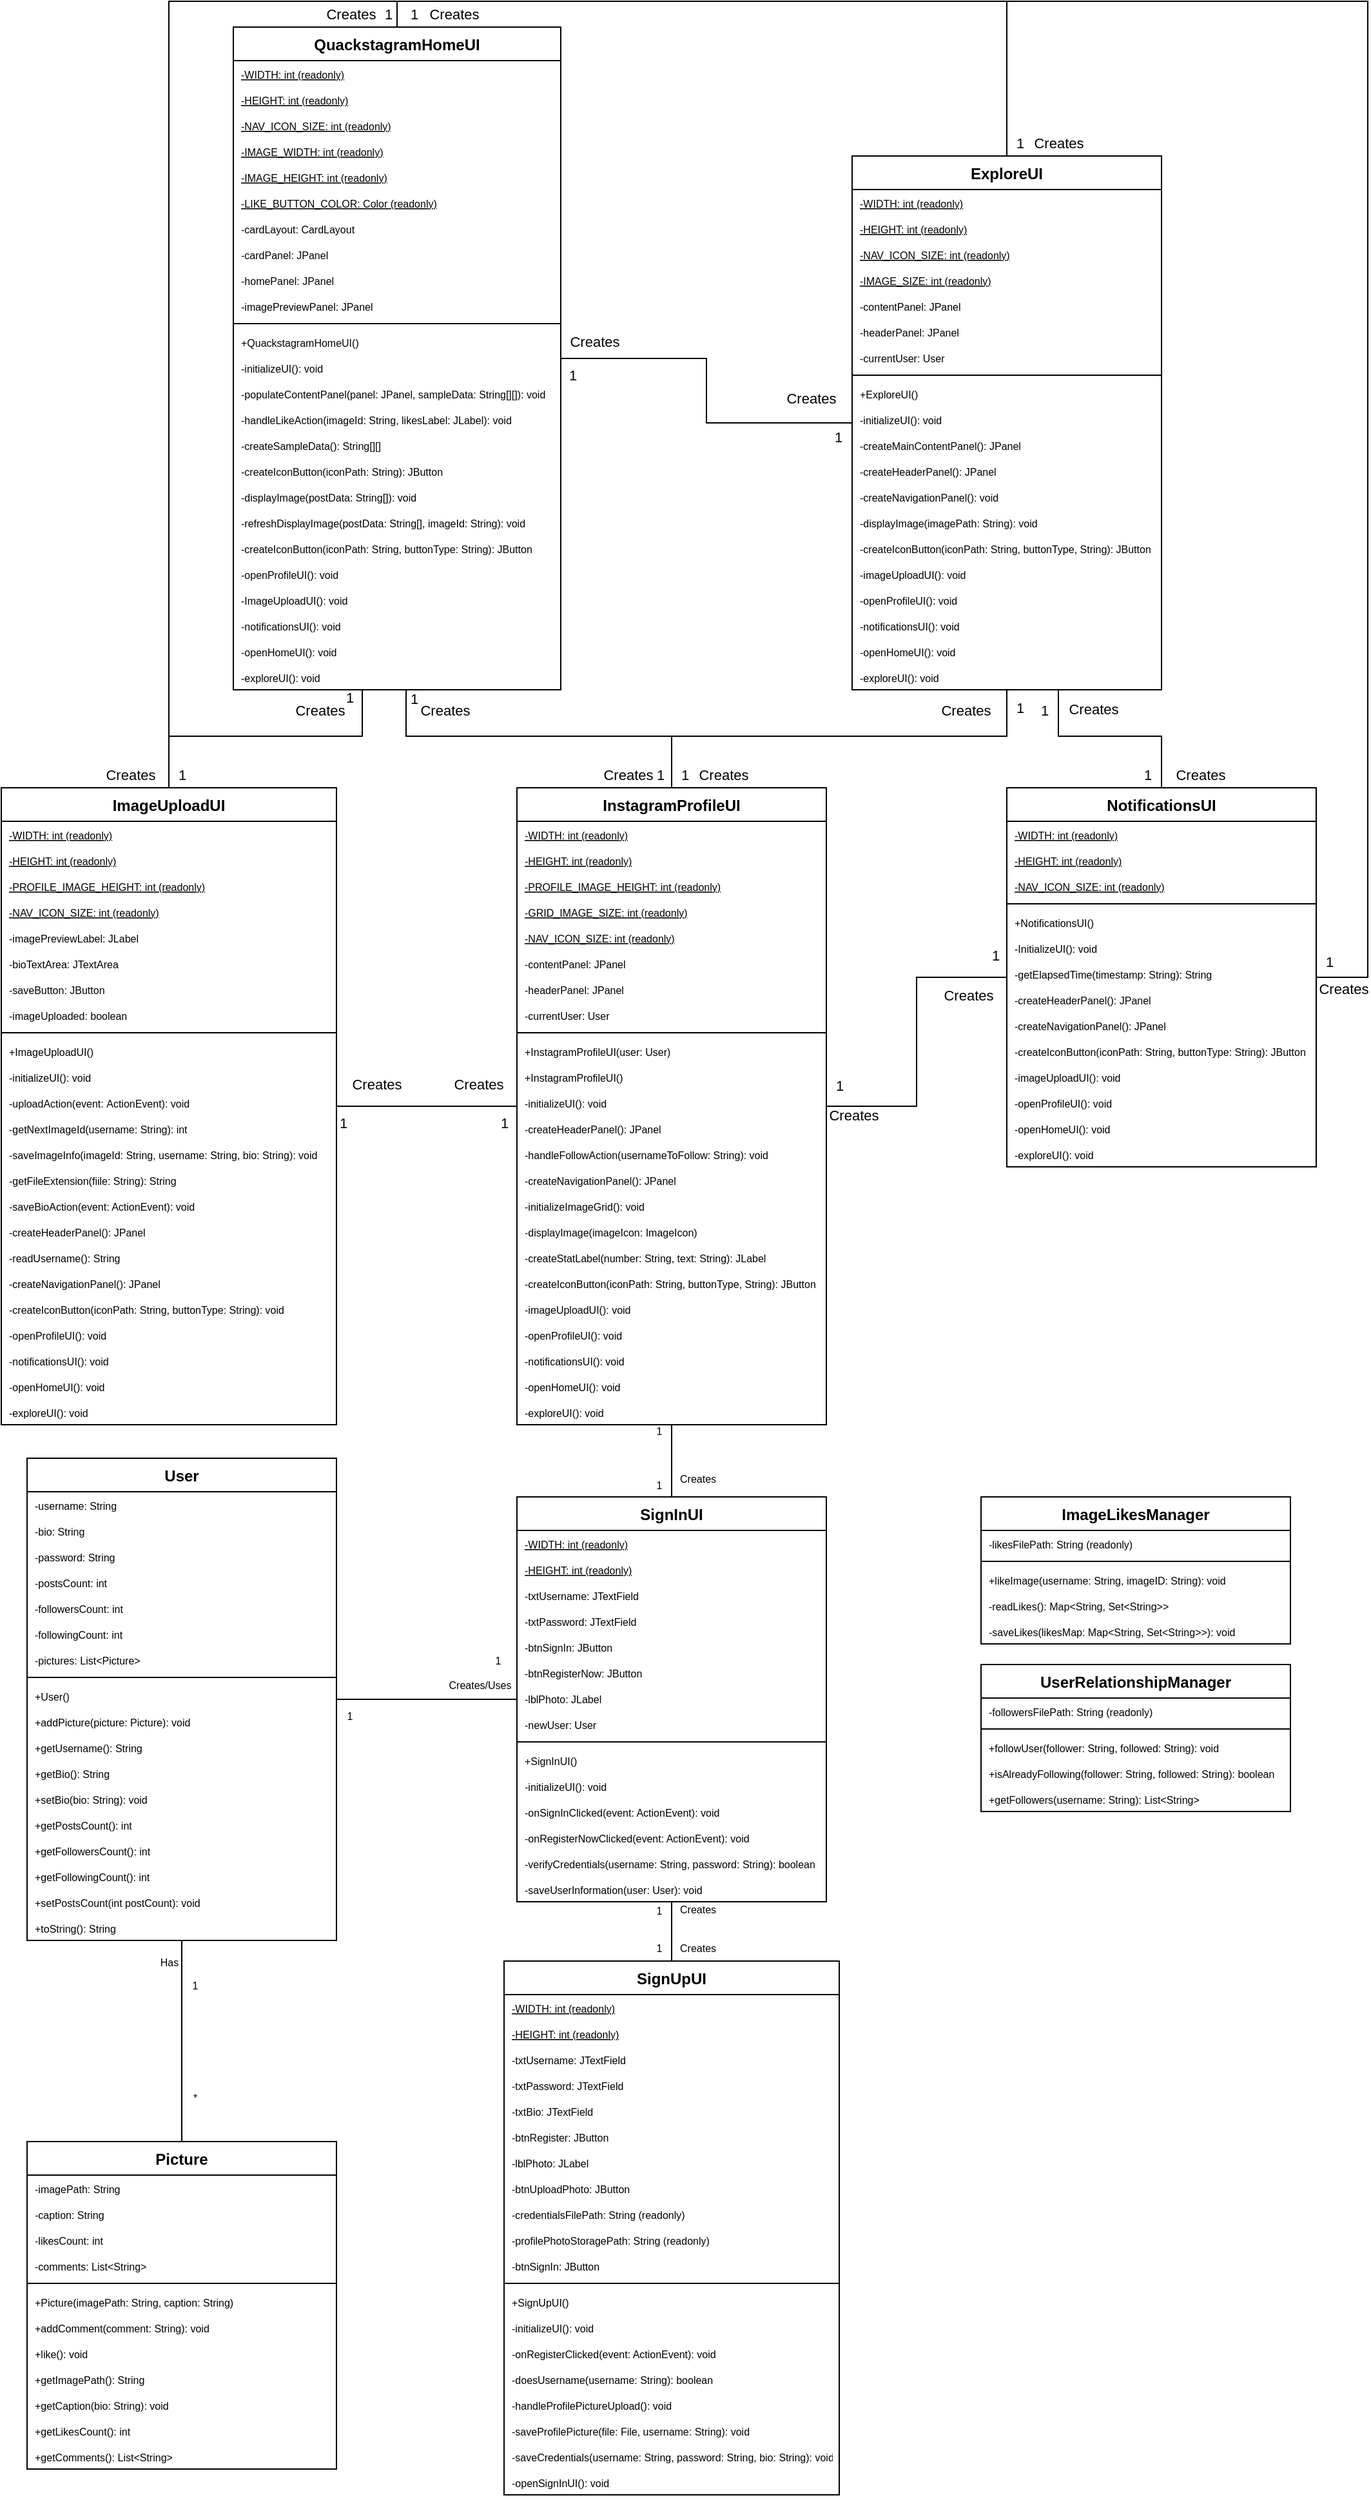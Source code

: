 <mxfile version="20.7.4" type="device"><diagram id="C5RBs43oDa-KdzZeNtuy" name="Page-1"><mxGraphModel dx="1851" dy="1766" grid="1" gridSize="10" guides="1" tooltips="1" connect="1" arrows="1" fold="1" page="1" pageScale="1" pageWidth="827" pageHeight="1169" math="0" shadow="0"><root><mxCell id="WIyWlLk6GJQsqaUBKTNV-0"/><mxCell id="WIyWlLk6GJQsqaUBKTNV-1" parent="WIyWlLk6GJQsqaUBKTNV-0"/><mxCell id="gTClyoAxHiANut337aKW-35" value="" style="edgeStyle=orthogonalEdgeStyle;rounded=0;orthogonalLoop=1;jettySize=auto;html=1;fontFamily=Helvetica;fontSize=8;fontColor=default;endArrow=none;endFill=0;" parent="WIyWlLk6GJQsqaUBKTNV-1" source="rvi3DmtLIPmUAuKJkrN7-4" target="gTClyoAxHiANut337aKW-22" edge="1"><mxGeometry relative="1" as="geometry"/></mxCell><mxCell id="gTClyoAxHiANut337aKW-36" value="Creates/Uses" style="edgeLabel;html=1;align=center;verticalAlign=middle;resizable=0;points=[];fontSize=8;fontFamily=Helvetica;fontColor=default;" parent="gTClyoAxHiANut337aKW-35" vertex="1" connectable="0"><mxGeometry x="-0.237" y="1" relative="1" as="geometry"><mxPoint x="24" y="-12" as="offset"/></mxGeometry></mxCell><mxCell id="gTClyoAxHiANut337aKW-50" value="1" style="edgeLabel;html=1;align=center;verticalAlign=middle;resizable=0;points=[];fontSize=8;fontFamily=Helvetica;fontColor=default;" parent="gTClyoAxHiANut337aKW-35" vertex="1" connectable="0"><mxGeometry x="0.637" y="1" relative="1" as="geometry"><mxPoint x="-16" y="12" as="offset"/></mxGeometry></mxCell><mxCell id="gTClyoAxHiANut337aKW-81" value="1" style="edgeLabel;html=1;align=center;verticalAlign=middle;resizable=0;points=[];fontSize=8;fontFamily=Helvetica;fontColor=default;" parent="gTClyoAxHiANut337aKW-35" vertex="1" connectable="0"><mxGeometry x="0.075" relative="1" as="geometry"><mxPoint x="60" y="-30" as="offset"/></mxGeometry></mxCell><mxCell id="gTClyoAxHiANut337aKW-69" value="Creates" style="edgeStyle=orthogonalEdgeStyle;rounded=0;orthogonalLoop=1;jettySize=auto;html=1;fontFamily=Helvetica;fontSize=8;fontColor=default;endArrow=none;endFill=0;" parent="WIyWlLk6GJQsqaUBKTNV-1" source="rvi3DmtLIPmUAuKJkrN7-4" target="gTClyoAxHiANut337aKW-53" edge="1"><mxGeometry x="-0.739" y="20" relative="1" as="geometry"><mxPoint as="offset"/></mxGeometry></mxCell><mxCell id="gTClyoAxHiANut337aKW-70" value="1" style="edgeLabel;html=1;align=center;verticalAlign=middle;resizable=0;points=[];fontSize=8;fontFamily=Helvetica;fontColor=default;" parent="gTClyoAxHiANut337aKW-69" vertex="1" connectable="0"><mxGeometry x="-0.248" relative="1" as="geometry"><mxPoint x="-10" y="-11" as="offset"/></mxGeometry></mxCell><mxCell id="gTClyoAxHiANut337aKW-71" value="1" style="edgeLabel;html=1;align=center;verticalAlign=middle;resizable=0;points=[];fontSize=8;fontFamily=Helvetica;fontColor=default;" parent="gTClyoAxHiANut337aKW-69" vertex="1" connectable="0"><mxGeometry x="0.31" relative="1" as="geometry"><mxPoint x="-10" y="6" as="offset"/></mxGeometry></mxCell><mxCell id="gTClyoAxHiANut337aKW-150" value="Creates" style="edgeLabel;html=1;align=center;verticalAlign=middle;resizable=0;points=[];fontSize=8;fontFamily=Helvetica;fontColor=default;" parent="gTClyoAxHiANut337aKW-69" vertex="1" connectable="0"><mxGeometry x="-0.092" relative="1" as="geometry"><mxPoint x="20" y="15" as="offset"/></mxGeometry></mxCell><mxCell id="gTClyoAxHiANut337aKW-167" style="edgeStyle=orthogonalEdgeStyle;rounded=0;orthogonalLoop=1;jettySize=auto;html=1;fontFamily=Helvetica;fontSize=8;fontColor=default;endArrow=none;endFill=0;" parent="WIyWlLk6GJQsqaUBKTNV-1" source="rvi3DmtLIPmUAuKJkrN7-4" target="gTClyoAxHiANut337aKW-151" edge="1"><mxGeometry relative="1" as="geometry"/></mxCell><mxCell id="gTClyoAxHiANut337aKW-168" value="Creates" style="edgeLabel;html=1;align=center;verticalAlign=middle;resizable=0;points=[];fontSize=8;fontFamily=Helvetica;fontColor=default;" parent="gTClyoAxHiANut337aKW-167" vertex="1" connectable="0"><mxGeometry x="-0.145" y="1" relative="1" as="geometry"><mxPoint x="21" y="10" as="offset"/></mxGeometry></mxCell><mxCell id="gTClyoAxHiANut337aKW-169" value="1" style="edgeLabel;html=1;align=center;verticalAlign=middle;resizable=0;points=[];fontSize=8;fontFamily=Helvetica;fontColor=default;" parent="gTClyoAxHiANut337aKW-167" vertex="1" connectable="0"><mxGeometry x="-0.684" y="1" relative="1" as="geometry"><mxPoint x="-9" as="offset"/></mxGeometry></mxCell><mxCell id="gTClyoAxHiANut337aKW-170" value="1" style="edgeLabel;html=1;align=center;verticalAlign=middle;resizable=0;points=[];fontSize=8;fontFamily=Helvetica;fontColor=default;" parent="gTClyoAxHiANut337aKW-167" vertex="1" connectable="0"><mxGeometry x="0.826" relative="1" as="geometry"><mxPoint x="-10" as="offset"/></mxGeometry></mxCell><mxCell id="rvi3DmtLIPmUAuKJkrN7-4" value="SignInUI" style="swimlane;fontStyle=1;align=center;verticalAlign=top;childLayout=stackLayout;horizontal=1;startSize=26;horizontalStack=0;resizeParent=1;resizeParentMax=0;resizeLast=0;collapsible=1;marginBottom=0;" parent="WIyWlLk6GJQsqaUBKTNV-1" vertex="1"><mxGeometry x="380" y="450" width="240" height="314" as="geometry"><mxRectangle x="380" y="490" width="80" height="30" as="alternateBounds"/></mxGeometry></mxCell><mxCell id="rvi3DmtLIPmUAuKJkrN7-5" value="-WIDTH: int (readonly)" style="text;strokeColor=none;fillColor=none;align=left;verticalAlign=top;spacingLeft=4;spacingRight=4;overflow=hidden;rotatable=0;points=[[0,0.5],[1,0.5]];portConstraint=eastwest;fontSize=8;fontStyle=4" parent="rvi3DmtLIPmUAuKJkrN7-4" vertex="1"><mxGeometry y="26" width="240" height="20" as="geometry"/></mxCell><mxCell id="rvi3DmtLIPmUAuKJkrN7-18" value="-HEIGHT: int (readonly)" style="text;strokeColor=none;fillColor=none;align=left;verticalAlign=top;spacingLeft=4;spacingRight=4;overflow=hidden;rotatable=0;points=[[0,0.5],[1,0.5]];portConstraint=eastwest;fontSize=8;fontStyle=4" parent="rvi3DmtLIPmUAuKJkrN7-4" vertex="1"><mxGeometry y="46" width="240" height="20" as="geometry"/></mxCell><mxCell id="rvi3DmtLIPmUAuKJkrN7-19" value="-txtUsername: JTextField" style="text;strokeColor=none;fillColor=none;align=left;verticalAlign=top;spacingLeft=4;spacingRight=4;overflow=hidden;rotatable=0;points=[[0,0.5],[1,0.5]];portConstraint=eastwest;fontSize=8;" parent="rvi3DmtLIPmUAuKJkrN7-4" vertex="1"><mxGeometry y="66" width="240" height="20" as="geometry"/></mxCell><mxCell id="gTClyoAxHiANut337aKW-3" value="-txtPassword: JTextField" style="text;strokeColor=none;fillColor=none;align=left;verticalAlign=top;spacingLeft=4;spacingRight=4;overflow=hidden;rotatable=0;points=[[0,0.5],[1,0.5]];portConstraint=eastwest;fontSize=8;" parent="rvi3DmtLIPmUAuKJkrN7-4" vertex="1"><mxGeometry y="86" width="240" height="20" as="geometry"/></mxCell><mxCell id="gTClyoAxHiANut337aKW-2" value="-btnSignIn: JButton" style="text;strokeColor=none;fillColor=none;align=left;verticalAlign=top;spacingLeft=4;spacingRight=4;overflow=hidden;rotatable=0;points=[[0,0.5],[1,0.5]];portConstraint=eastwest;fontSize=8;" parent="rvi3DmtLIPmUAuKJkrN7-4" vertex="1"><mxGeometry y="106" width="240" height="20" as="geometry"/></mxCell><mxCell id="gTClyoAxHiANut337aKW-1" value="-btnRegisterNow: JButton" style="text;strokeColor=none;fillColor=none;align=left;verticalAlign=top;spacingLeft=4;spacingRight=4;overflow=hidden;rotatable=0;points=[[0,0.5],[1,0.5]];portConstraint=eastwest;fontSize=8;" parent="rvi3DmtLIPmUAuKJkrN7-4" vertex="1"><mxGeometry y="126" width="240" height="20" as="geometry"/></mxCell><mxCell id="gTClyoAxHiANut337aKW-21" value="-lblPhoto: JLabel " style="text;strokeColor=none;fillColor=none;align=left;verticalAlign=top;spacingLeft=4;spacingRight=4;overflow=hidden;rotatable=0;points=[[0,0.5],[1,0.5]];portConstraint=eastwest;fontSize=8;" parent="rvi3DmtLIPmUAuKJkrN7-4" vertex="1"><mxGeometry y="146" width="240" height="20" as="geometry"/></mxCell><mxCell id="gTClyoAxHiANut337aKW-4" value="-newUser: User" style="text;strokeColor=none;fillColor=none;align=left;verticalAlign=top;spacingLeft=4;spacingRight=4;overflow=hidden;rotatable=0;points=[[0,0.5],[1,0.5]];portConstraint=eastwest;fontSize=8;" parent="rvi3DmtLIPmUAuKJkrN7-4" vertex="1"><mxGeometry y="166" width="240" height="20" as="geometry"/></mxCell><mxCell id="rvi3DmtLIPmUAuKJkrN7-6" value="" style="line;strokeWidth=1;fillColor=none;align=left;verticalAlign=middle;spacingTop=-1;spacingLeft=3;spacingRight=3;rotatable=0;labelPosition=right;points=[];portConstraint=eastwest;strokeColor=inherit;" parent="rvi3DmtLIPmUAuKJkrN7-4" vertex="1"><mxGeometry y="186" width="240" height="8" as="geometry"/></mxCell><mxCell id="gTClyoAxHiANut337aKW-6" value="+SignInUI()" style="text;strokeColor=none;fillColor=none;align=left;verticalAlign=top;spacingLeft=4;spacingRight=4;overflow=hidden;rotatable=0;points=[[0,0.5],[1,0.5]];portConstraint=eastwest;fontSize=8;" parent="rvi3DmtLIPmUAuKJkrN7-4" vertex="1"><mxGeometry y="194" width="240" height="20" as="geometry"/></mxCell><mxCell id="gTClyoAxHiANut337aKW-37" value="-initializeUI(): void" style="text;strokeColor=none;fillColor=none;align=left;verticalAlign=top;spacingLeft=4;spacingRight=4;overflow=hidden;rotatable=0;points=[[0,0.5],[1,0.5]];portConstraint=eastwest;fontSize=8;" parent="rvi3DmtLIPmUAuKJkrN7-4" vertex="1"><mxGeometry y="214" width="240" height="20" as="geometry"/></mxCell><mxCell id="gTClyoAxHiANut337aKW-38" value="-onSignInClicked(event: ActionEvent): void" style="text;strokeColor=none;fillColor=none;align=left;verticalAlign=top;spacingLeft=4;spacingRight=4;overflow=hidden;rotatable=0;points=[[0,0.5],[1,0.5]];portConstraint=eastwest;fontSize=8;" parent="rvi3DmtLIPmUAuKJkrN7-4" vertex="1"><mxGeometry y="234" width="240" height="20" as="geometry"/></mxCell><mxCell id="gTClyoAxHiANut337aKW-39" value="-onRegisterNowClicked(event: ActionEvent): void" style="text;strokeColor=none;fillColor=none;align=left;verticalAlign=top;spacingLeft=4;spacingRight=4;overflow=hidden;rotatable=0;points=[[0,0.5],[1,0.5]];portConstraint=eastwest;fontSize=8;" parent="rvi3DmtLIPmUAuKJkrN7-4" vertex="1"><mxGeometry y="254" width="240" height="20" as="geometry"/></mxCell><mxCell id="gTClyoAxHiANut337aKW-40" value="-verifyCredentials(username: String, password: String): boolean" style="text;strokeColor=none;fillColor=none;align=left;verticalAlign=top;spacingLeft=4;spacingRight=4;overflow=hidden;rotatable=0;points=[[0,0.5],[1,0.5]];portConstraint=eastwest;fontSize=8;" parent="rvi3DmtLIPmUAuKJkrN7-4" vertex="1"><mxGeometry y="274" width="240" height="20" as="geometry"/></mxCell><mxCell id="gTClyoAxHiANut337aKW-41" value="-saveUserInformation(user: User): void" style="text;strokeColor=none;fillColor=none;align=left;verticalAlign=top;spacingLeft=4;spacingRight=4;overflow=hidden;rotatable=0;points=[[0,0.5],[1,0.5]];portConstraint=eastwest;fontSize=8;" parent="rvi3DmtLIPmUAuKJkrN7-4" vertex="1"><mxGeometry y="294" width="240" height="20" as="geometry"/></mxCell><mxCell id="gTClyoAxHiANut337aKW-139" style="edgeStyle=orthogonalEdgeStyle;rounded=0;orthogonalLoop=1;jettySize=auto;html=1;fontFamily=Helvetica;fontSize=8;fontColor=default;endArrow=none;endFill=0;" parent="WIyWlLk6GJQsqaUBKTNV-1" source="gTClyoAxHiANut337aKW-22" target="gTClyoAxHiANut337aKW-120" edge="1"><mxGeometry relative="1" as="geometry"/></mxCell><mxCell id="gTClyoAxHiANut337aKW-140" value="Has" style="edgeLabel;html=1;align=center;verticalAlign=middle;resizable=0;points=[];fontSize=8;fontFamily=Helvetica;fontColor=default;" parent="gTClyoAxHiANut337aKW-139" vertex="1" connectable="0"><mxGeometry x="-0.683" y="1" relative="1" as="geometry"><mxPoint x="-11" y="-8" as="offset"/></mxGeometry></mxCell><mxCell id="gTClyoAxHiANut337aKW-141" value="1" style="edgeLabel;html=1;align=center;verticalAlign=middle;resizable=0;points=[];fontSize=8;fontFamily=Helvetica;fontColor=default;" parent="gTClyoAxHiANut337aKW-139" vertex="1" connectable="0"><mxGeometry x="-0.185" relative="1" as="geometry"><mxPoint x="10" y="-29" as="offset"/></mxGeometry></mxCell><mxCell id="gTClyoAxHiANut337aKW-142" value="*" style="edgeLabel;html=1;align=center;verticalAlign=middle;resizable=0;points=[];fontSize=8;fontFamily=Helvetica;fontColor=default;" parent="gTClyoAxHiANut337aKW-139" vertex="1" connectable="0"><mxGeometry x="0.304" y="-1" relative="1" as="geometry"><mxPoint x="11" y="20" as="offset"/></mxGeometry></mxCell><mxCell id="gTClyoAxHiANut337aKW-22" value="User" style="swimlane;fontStyle=1;align=center;verticalAlign=top;childLayout=stackLayout;horizontal=1;startSize=26;horizontalStack=0;resizeParent=1;resizeParentMax=0;resizeLast=0;collapsible=1;marginBottom=0;" parent="WIyWlLk6GJQsqaUBKTNV-1" vertex="1"><mxGeometry y="420" width="240" height="374" as="geometry"><mxRectangle x="380" y="490" width="80" height="30" as="alternateBounds"/></mxGeometry></mxCell><mxCell id="gTClyoAxHiANut337aKW-23" value="-username: String" style="text;strokeColor=none;fillColor=none;align=left;verticalAlign=top;spacingLeft=4;spacingRight=4;overflow=hidden;rotatable=0;points=[[0,0.5],[1,0.5]];portConstraint=eastwest;fontSize=8;" parent="gTClyoAxHiANut337aKW-22" vertex="1"><mxGeometry y="26" width="240" height="20" as="geometry"/></mxCell><mxCell id="gTClyoAxHiANut337aKW-24" value="-bio: String" style="text;strokeColor=none;fillColor=none;align=left;verticalAlign=top;spacingLeft=4;spacingRight=4;overflow=hidden;rotatable=0;points=[[0,0.5],[1,0.5]];portConstraint=eastwest;fontSize=8;" parent="gTClyoAxHiANut337aKW-22" vertex="1"><mxGeometry y="46" width="240" height="20" as="geometry"/></mxCell><mxCell id="gTClyoAxHiANut337aKW-25" value="-password: String" style="text;strokeColor=none;fillColor=none;align=left;verticalAlign=top;spacingLeft=4;spacingRight=4;overflow=hidden;rotatable=0;points=[[0,0.5],[1,0.5]];portConstraint=eastwest;fontSize=8;" parent="gTClyoAxHiANut337aKW-22" vertex="1"><mxGeometry y="66" width="240" height="20" as="geometry"/></mxCell><mxCell id="gTClyoAxHiANut337aKW-26" value="-postsCount: int" style="text;strokeColor=none;fillColor=none;align=left;verticalAlign=top;spacingLeft=4;spacingRight=4;overflow=hidden;rotatable=0;points=[[0,0.5],[1,0.5]];portConstraint=eastwest;fontSize=8;" parent="gTClyoAxHiANut337aKW-22" vertex="1"><mxGeometry y="86" width="240" height="20" as="geometry"/></mxCell><mxCell id="gTClyoAxHiANut337aKW-27" value="-followersCount: int" style="text;strokeColor=none;fillColor=none;align=left;verticalAlign=top;spacingLeft=4;spacingRight=4;overflow=hidden;rotatable=0;points=[[0,0.5],[1,0.5]];portConstraint=eastwest;fontSize=8;" parent="gTClyoAxHiANut337aKW-22" vertex="1"><mxGeometry y="106" width="240" height="20" as="geometry"/></mxCell><mxCell id="gTClyoAxHiANut337aKW-28" value="-followingCount: int" style="text;strokeColor=none;fillColor=none;align=left;verticalAlign=top;spacingLeft=4;spacingRight=4;overflow=hidden;rotatable=0;points=[[0,0.5],[1,0.5]];portConstraint=eastwest;fontSize=8;" parent="gTClyoAxHiANut337aKW-22" vertex="1"><mxGeometry y="126" width="240" height="20" as="geometry"/></mxCell><mxCell id="gTClyoAxHiANut337aKW-29" value="-pictures: List&lt;Picture&gt;" style="text;strokeColor=none;fillColor=none;align=left;verticalAlign=top;spacingLeft=4;spacingRight=4;overflow=hidden;rotatable=0;points=[[0,0.5],[1,0.5]];portConstraint=eastwest;fontSize=8;" parent="gTClyoAxHiANut337aKW-22" vertex="1"><mxGeometry y="146" width="240" height="20" as="geometry"/></mxCell><mxCell id="gTClyoAxHiANut337aKW-31" value="" style="line;strokeWidth=1;fillColor=none;align=left;verticalAlign=middle;spacingTop=-1;spacingLeft=3;spacingRight=3;rotatable=0;labelPosition=right;points=[];portConstraint=eastwest;strokeColor=inherit;" parent="gTClyoAxHiANut337aKW-22" vertex="1"><mxGeometry y="166" width="240" height="8" as="geometry"/></mxCell><mxCell id="gTClyoAxHiANut337aKW-34" value="+User()" style="text;strokeColor=none;fillColor=none;align=left;verticalAlign=top;spacingLeft=4;spacingRight=4;overflow=hidden;rotatable=0;points=[[0,0.5],[1,0.5]];portConstraint=eastwest;fontSize=8;" parent="gTClyoAxHiANut337aKW-22" vertex="1"><mxGeometry y="174" width="240" height="20" as="geometry"/></mxCell><mxCell id="gTClyoAxHiANut337aKW-72" value="+addPicture(picture: Picture): void" style="text;strokeColor=none;fillColor=none;align=left;verticalAlign=top;spacingLeft=4;spacingRight=4;overflow=hidden;rotatable=0;points=[[0,0.5],[1,0.5]];portConstraint=eastwest;fontSize=8;" parent="gTClyoAxHiANut337aKW-22" vertex="1"><mxGeometry y="194" width="240" height="20" as="geometry"/></mxCell><mxCell id="gTClyoAxHiANut337aKW-73" value="+getUsername(): String" style="text;strokeColor=none;fillColor=none;align=left;verticalAlign=top;spacingLeft=4;spacingRight=4;overflow=hidden;rotatable=0;points=[[0,0.5],[1,0.5]];portConstraint=eastwest;fontSize=8;" parent="gTClyoAxHiANut337aKW-22" vertex="1"><mxGeometry y="214" width="240" height="20" as="geometry"/></mxCell><mxCell id="gTClyoAxHiANut337aKW-74" value="+getBio(): String" style="text;strokeColor=none;fillColor=none;align=left;verticalAlign=top;spacingLeft=4;spacingRight=4;overflow=hidden;rotatable=0;points=[[0,0.5],[1,0.5]];portConstraint=eastwest;fontSize=8;" parent="gTClyoAxHiANut337aKW-22" vertex="1"><mxGeometry y="234" width="240" height="20" as="geometry"/></mxCell><mxCell id="gTClyoAxHiANut337aKW-75" value="+setBio(bio: String): void" style="text;strokeColor=none;fillColor=none;align=left;verticalAlign=top;spacingLeft=4;spacingRight=4;overflow=hidden;rotatable=0;points=[[0,0.5],[1,0.5]];portConstraint=eastwest;fontSize=8;" parent="gTClyoAxHiANut337aKW-22" vertex="1"><mxGeometry y="254" width="240" height="20" as="geometry"/></mxCell><mxCell id="gTClyoAxHiANut337aKW-76" value="+getPostsCount(): int" style="text;strokeColor=none;fillColor=none;align=left;verticalAlign=top;spacingLeft=4;spacingRight=4;overflow=hidden;rotatable=0;points=[[0,0.5],[1,0.5]];portConstraint=eastwest;fontSize=8;" parent="gTClyoAxHiANut337aKW-22" vertex="1"><mxGeometry y="274" width="240" height="20" as="geometry"/></mxCell><mxCell id="gTClyoAxHiANut337aKW-77" value="+getFollowersCount(): int" style="text;strokeColor=none;fillColor=none;align=left;verticalAlign=top;spacingLeft=4;spacingRight=4;overflow=hidden;rotatable=0;points=[[0,0.5],[1,0.5]];portConstraint=eastwest;fontSize=8;" parent="gTClyoAxHiANut337aKW-22" vertex="1"><mxGeometry y="294" width="240" height="20" as="geometry"/></mxCell><mxCell id="gTClyoAxHiANut337aKW-78" value="+getFollowingCount(): int" style="text;strokeColor=none;fillColor=none;align=left;verticalAlign=top;spacingLeft=4;spacingRight=4;overflow=hidden;rotatable=0;points=[[0,0.5],[1,0.5]];portConstraint=eastwest;fontSize=8;" parent="gTClyoAxHiANut337aKW-22" vertex="1"><mxGeometry y="314" width="240" height="20" as="geometry"/></mxCell><mxCell id="gTClyoAxHiANut337aKW-79" value="+setPostsCount(int postCount): void" style="text;strokeColor=none;fillColor=none;align=left;verticalAlign=top;spacingLeft=4;spacingRight=4;overflow=hidden;rotatable=0;points=[[0,0.5],[1,0.5]];portConstraint=eastwest;fontSize=8;" parent="gTClyoAxHiANut337aKW-22" vertex="1"><mxGeometry y="334" width="240" height="20" as="geometry"/></mxCell><mxCell id="gTClyoAxHiANut337aKW-80" value="+toString(): String" style="text;strokeColor=none;fillColor=none;align=left;verticalAlign=top;spacingLeft=4;spacingRight=4;overflow=hidden;rotatable=0;points=[[0,0.5],[1,0.5]];portConstraint=eastwest;fontSize=8;" parent="gTClyoAxHiANut337aKW-22" vertex="1"><mxGeometry y="354" width="240" height="20" as="geometry"/></mxCell><mxCell id="gTClyoAxHiANut337aKW-53" value="SignUpUI" style="swimlane;fontStyle=1;align=center;verticalAlign=top;childLayout=stackLayout;horizontal=1;startSize=26;horizontalStack=0;resizeParent=1;resizeParentMax=0;resizeLast=0;collapsible=1;marginBottom=0;" parent="WIyWlLk6GJQsqaUBKTNV-1" vertex="1"><mxGeometry x="370" y="810" width="260" height="414" as="geometry"><mxRectangle x="380" y="490" width="80" height="30" as="alternateBounds"/></mxGeometry></mxCell><mxCell id="gTClyoAxHiANut337aKW-54" value="-WIDTH: int (readonly)" style="text;strokeColor=none;fillColor=none;align=left;verticalAlign=top;spacingLeft=4;spacingRight=4;overflow=hidden;rotatable=0;points=[[0,0.5],[1,0.5]];portConstraint=eastwest;fontSize=8;fontStyle=4" parent="gTClyoAxHiANut337aKW-53" vertex="1"><mxGeometry y="26" width="260" height="20" as="geometry"/></mxCell><mxCell id="gTClyoAxHiANut337aKW-55" value="-HEIGHT: int (readonly)" style="text;strokeColor=none;fillColor=none;align=left;verticalAlign=top;spacingLeft=4;spacingRight=4;overflow=hidden;rotatable=0;points=[[0,0.5],[1,0.5]];portConstraint=eastwest;fontSize=8;fontStyle=4" parent="gTClyoAxHiANut337aKW-53" vertex="1"><mxGeometry y="46" width="260" height="20" as="geometry"/></mxCell><mxCell id="gTClyoAxHiANut337aKW-56" value="-txtUsername: JTextField" style="text;strokeColor=none;fillColor=none;align=left;verticalAlign=top;spacingLeft=4;spacingRight=4;overflow=hidden;rotatable=0;points=[[0,0.5],[1,0.5]];portConstraint=eastwest;fontSize=8;" parent="gTClyoAxHiANut337aKW-53" vertex="1"><mxGeometry y="66" width="260" height="20" as="geometry"/></mxCell><mxCell id="gTClyoAxHiANut337aKW-57" value="-txtPassword: JTextField" style="text;strokeColor=none;fillColor=none;align=left;verticalAlign=top;spacingLeft=4;spacingRight=4;overflow=hidden;rotatable=0;points=[[0,0.5],[1,0.5]];portConstraint=eastwest;fontSize=8;" parent="gTClyoAxHiANut337aKW-53" vertex="1"><mxGeometry y="86" width="260" height="20" as="geometry"/></mxCell><mxCell id="gTClyoAxHiANut337aKW-58" value="-txtBio: JTextField" style="text;strokeColor=none;fillColor=none;align=left;verticalAlign=top;spacingLeft=4;spacingRight=4;overflow=hidden;rotatable=0;points=[[0,0.5],[1,0.5]];portConstraint=eastwest;fontSize=8;" parent="gTClyoAxHiANut337aKW-53" vertex="1"><mxGeometry y="106" width="260" height="20" as="geometry"/></mxCell><mxCell id="gTClyoAxHiANut337aKW-59" value="-btnRegister: JButton" style="text;strokeColor=none;fillColor=none;align=left;verticalAlign=top;spacingLeft=4;spacingRight=4;overflow=hidden;rotatable=0;points=[[0,0.5],[1,0.5]];portConstraint=eastwest;fontSize=8;" parent="gTClyoAxHiANut337aKW-53" vertex="1"><mxGeometry y="126" width="260" height="20" as="geometry"/></mxCell><mxCell id="gTClyoAxHiANut337aKW-60" value="-lblPhoto: JLabel " style="text;strokeColor=none;fillColor=none;align=left;verticalAlign=top;spacingLeft=4;spacingRight=4;overflow=hidden;rotatable=0;points=[[0,0.5],[1,0.5]];portConstraint=eastwest;fontSize=8;" parent="gTClyoAxHiANut337aKW-53" vertex="1"><mxGeometry y="146" width="260" height="20" as="geometry"/></mxCell><mxCell id="gTClyoAxHiANut337aKW-144" value="-btnUploadPhoto: JButton" style="text;strokeColor=none;fillColor=none;align=left;verticalAlign=top;spacingLeft=4;spacingRight=4;overflow=hidden;rotatable=0;points=[[0,0.5],[1,0.5]];portConstraint=eastwest;fontSize=8;" parent="gTClyoAxHiANut337aKW-53" vertex="1"><mxGeometry y="166" width="260" height="20" as="geometry"/></mxCell><mxCell id="gTClyoAxHiANut337aKW-61" value="-credentialsFilePath: String (readonly)" style="text;strokeColor=none;fillColor=none;align=left;verticalAlign=top;spacingLeft=4;spacingRight=4;overflow=hidden;rotatable=0;points=[[0,0.5],[1,0.5]];portConstraint=eastwest;fontSize=8;" parent="gTClyoAxHiANut337aKW-53" vertex="1"><mxGeometry y="186" width="260" height="20" as="geometry"/></mxCell><mxCell id="gTClyoAxHiANut337aKW-145" value="-profilePhotoStoragePath: String (readonly)" style="text;strokeColor=none;fillColor=none;align=left;verticalAlign=top;spacingLeft=4;spacingRight=4;overflow=hidden;rotatable=0;points=[[0,0.5],[1,0.5]];portConstraint=eastwest;fontSize=8;" parent="gTClyoAxHiANut337aKW-53" vertex="1"><mxGeometry y="206" width="260" height="20" as="geometry"/></mxCell><mxCell id="gTClyoAxHiANut337aKW-146" value="-btnSignIn: JButton" style="text;strokeColor=none;fillColor=none;align=left;verticalAlign=top;spacingLeft=4;spacingRight=4;overflow=hidden;rotatable=0;points=[[0,0.5],[1,0.5]];portConstraint=eastwest;fontSize=8;" parent="gTClyoAxHiANut337aKW-53" vertex="1"><mxGeometry y="226" width="260" height="20" as="geometry"/></mxCell><mxCell id="gTClyoAxHiANut337aKW-62" value="" style="line;strokeWidth=1;fillColor=none;align=left;verticalAlign=middle;spacingTop=-1;spacingLeft=3;spacingRight=3;rotatable=0;labelPosition=right;points=[];portConstraint=eastwest;strokeColor=inherit;" parent="gTClyoAxHiANut337aKW-53" vertex="1"><mxGeometry y="246" width="260" height="8" as="geometry"/></mxCell><mxCell id="gTClyoAxHiANut337aKW-63" value="+SignUpUI()" style="text;strokeColor=none;fillColor=none;align=left;verticalAlign=top;spacingLeft=4;spacingRight=4;overflow=hidden;rotatable=0;points=[[0,0.5],[1,0.5]];portConstraint=eastwest;fontSize=8;" parent="gTClyoAxHiANut337aKW-53" vertex="1"><mxGeometry y="254" width="260" height="20" as="geometry"/></mxCell><mxCell id="gTClyoAxHiANut337aKW-64" value="-initializeUI(): void" style="text;strokeColor=none;fillColor=none;align=left;verticalAlign=top;spacingLeft=4;spacingRight=4;overflow=hidden;rotatable=0;points=[[0,0.5],[1,0.5]];portConstraint=eastwest;fontSize=8;" parent="gTClyoAxHiANut337aKW-53" vertex="1"><mxGeometry y="274" width="260" height="20" as="geometry"/></mxCell><mxCell id="gTClyoAxHiANut337aKW-66" value="-onRegisterClicked(event: ActionEvent): void" style="text;strokeColor=none;fillColor=none;align=left;verticalAlign=top;spacingLeft=4;spacingRight=4;overflow=hidden;rotatable=0;points=[[0,0.5],[1,0.5]];portConstraint=eastwest;fontSize=8;" parent="gTClyoAxHiANut337aKW-53" vertex="1"><mxGeometry y="294" width="260" height="20" as="geometry"/></mxCell><mxCell id="gTClyoAxHiANut337aKW-67" value="-doesUsername(username: String): boolean" style="text;strokeColor=none;fillColor=none;align=left;verticalAlign=top;spacingLeft=4;spacingRight=4;overflow=hidden;rotatable=0;points=[[0,0.5],[1,0.5]];portConstraint=eastwest;fontSize=8;" parent="gTClyoAxHiANut337aKW-53" vertex="1"><mxGeometry y="314" width="260" height="20" as="geometry"/></mxCell><mxCell id="gTClyoAxHiANut337aKW-68" value="-handleProfilePictureUpload(): void" style="text;strokeColor=none;fillColor=none;align=left;verticalAlign=top;spacingLeft=4;spacingRight=4;overflow=hidden;rotatable=0;points=[[0,0.5],[1,0.5]];portConstraint=eastwest;fontSize=8;" parent="gTClyoAxHiANut337aKW-53" vertex="1"><mxGeometry y="334" width="260" height="20" as="geometry"/></mxCell><mxCell id="gTClyoAxHiANut337aKW-147" value="-saveProfilePicture(file: File, username: String): void" style="text;strokeColor=none;fillColor=none;align=left;verticalAlign=top;spacingLeft=4;spacingRight=4;overflow=hidden;rotatable=0;points=[[0,0.5],[1,0.5]];portConstraint=eastwest;fontSize=8;" parent="gTClyoAxHiANut337aKW-53" vertex="1"><mxGeometry y="354" width="260" height="20" as="geometry"/></mxCell><mxCell id="gTClyoAxHiANut337aKW-148" value="-saveCredentials(username: String, password: String, bio: String): void" style="text;strokeColor=none;fillColor=none;align=left;verticalAlign=top;spacingLeft=4;spacingRight=4;overflow=hidden;rotatable=0;points=[[0,0.5],[1,0.5]];portConstraint=eastwest;fontSize=8;" parent="gTClyoAxHiANut337aKW-53" vertex="1"><mxGeometry y="374" width="260" height="20" as="geometry"/></mxCell><mxCell id="gTClyoAxHiANut337aKW-149" value="-openSignInUI(): void" style="text;strokeColor=none;fillColor=none;align=left;verticalAlign=top;spacingLeft=4;spacingRight=4;overflow=hidden;rotatable=0;points=[[0,0.5],[1,0.5]];portConstraint=eastwest;fontSize=8;" parent="gTClyoAxHiANut337aKW-53" vertex="1"><mxGeometry y="394" width="260" height="20" as="geometry"/></mxCell><mxCell id="gTClyoAxHiANut337aKW-120" value="Picture" style="swimlane;fontStyle=1;align=center;verticalAlign=top;childLayout=stackLayout;horizontal=1;startSize=26;horizontalStack=0;resizeParent=1;resizeParentMax=0;resizeLast=0;collapsible=1;marginBottom=0;" parent="WIyWlLk6GJQsqaUBKTNV-1" vertex="1"><mxGeometry y="950" width="240" height="254" as="geometry"><mxRectangle x="380" y="490" width="80" height="30" as="alternateBounds"/></mxGeometry></mxCell><mxCell id="gTClyoAxHiANut337aKW-121" value="-imagePath: String" style="text;strokeColor=none;fillColor=none;align=left;verticalAlign=top;spacingLeft=4;spacingRight=4;overflow=hidden;rotatable=0;points=[[0,0.5],[1,0.5]];portConstraint=eastwest;fontSize=8;" parent="gTClyoAxHiANut337aKW-120" vertex="1"><mxGeometry y="26" width="240" height="20" as="geometry"/></mxCell><mxCell id="gTClyoAxHiANut337aKW-122" value="-caption: String" style="text;strokeColor=none;fillColor=none;align=left;verticalAlign=top;spacingLeft=4;spacingRight=4;overflow=hidden;rotatable=0;points=[[0,0.5],[1,0.5]];portConstraint=eastwest;fontSize=8;" parent="gTClyoAxHiANut337aKW-120" vertex="1"><mxGeometry y="46" width="240" height="20" as="geometry"/></mxCell><mxCell id="gTClyoAxHiANut337aKW-124" value="-likesCount: int" style="text;strokeColor=none;fillColor=none;align=left;verticalAlign=top;spacingLeft=4;spacingRight=4;overflow=hidden;rotatable=0;points=[[0,0.5],[1,0.5]];portConstraint=eastwest;fontSize=8;" parent="gTClyoAxHiANut337aKW-120" vertex="1"><mxGeometry y="66" width="240" height="20" as="geometry"/></mxCell><mxCell id="gTClyoAxHiANut337aKW-125" value="-comments: List&lt;String&gt;" style="text;strokeColor=none;fillColor=none;align=left;verticalAlign=top;spacingLeft=4;spacingRight=4;overflow=hidden;rotatable=0;points=[[0,0.5],[1,0.5]];portConstraint=eastwest;fontSize=8;" parent="gTClyoAxHiANut337aKW-120" vertex="1"><mxGeometry y="86" width="240" height="20" as="geometry"/></mxCell><mxCell id="gTClyoAxHiANut337aKW-128" value="" style="line;strokeWidth=1;fillColor=none;align=left;verticalAlign=middle;spacingTop=-1;spacingLeft=3;spacingRight=3;rotatable=0;labelPosition=right;points=[];portConstraint=eastwest;strokeColor=inherit;" parent="gTClyoAxHiANut337aKW-120" vertex="1"><mxGeometry y="106" width="240" height="8" as="geometry"/></mxCell><mxCell id="gTClyoAxHiANut337aKW-129" value="+Picture(imagePath: String, caption: String)" style="text;strokeColor=none;fillColor=none;align=left;verticalAlign=top;spacingLeft=4;spacingRight=4;overflow=hidden;rotatable=0;points=[[0,0.5],[1,0.5]];portConstraint=eastwest;fontSize=8;" parent="gTClyoAxHiANut337aKW-120" vertex="1"><mxGeometry y="114" width="240" height="20" as="geometry"/></mxCell><mxCell id="gTClyoAxHiANut337aKW-130" value="+addComment(comment: String): void" style="text;strokeColor=none;fillColor=none;align=left;verticalAlign=top;spacingLeft=4;spacingRight=4;overflow=hidden;rotatable=0;points=[[0,0.5],[1,0.5]];portConstraint=eastwest;fontSize=8;" parent="gTClyoAxHiANut337aKW-120" vertex="1"><mxGeometry y="134" width="240" height="20" as="geometry"/></mxCell><mxCell id="gTClyoAxHiANut337aKW-131" value="+like(): void" style="text;strokeColor=none;fillColor=none;align=left;verticalAlign=top;spacingLeft=4;spacingRight=4;overflow=hidden;rotatable=0;points=[[0,0.5],[1,0.5]];portConstraint=eastwest;fontSize=8;" parent="gTClyoAxHiANut337aKW-120" vertex="1"><mxGeometry y="154" width="240" height="20" as="geometry"/></mxCell><mxCell id="gTClyoAxHiANut337aKW-132" value="+getImagePath(): String" style="text;strokeColor=none;fillColor=none;align=left;verticalAlign=top;spacingLeft=4;spacingRight=4;overflow=hidden;rotatable=0;points=[[0,0.5],[1,0.5]];portConstraint=eastwest;fontSize=8;" parent="gTClyoAxHiANut337aKW-120" vertex="1"><mxGeometry y="174" width="240" height="20" as="geometry"/></mxCell><mxCell id="gTClyoAxHiANut337aKW-133" value="+getCaption(bio: String): void" style="text;strokeColor=none;fillColor=none;align=left;verticalAlign=top;spacingLeft=4;spacingRight=4;overflow=hidden;rotatable=0;points=[[0,0.5],[1,0.5]];portConstraint=eastwest;fontSize=8;" parent="gTClyoAxHiANut337aKW-120" vertex="1"><mxGeometry y="194" width="240" height="20" as="geometry"/></mxCell><mxCell id="gTClyoAxHiANut337aKW-134" value="+getLikesCount(): int" style="text;strokeColor=none;fillColor=none;align=left;verticalAlign=top;spacingLeft=4;spacingRight=4;overflow=hidden;rotatable=0;points=[[0,0.5],[1,0.5]];portConstraint=eastwest;fontSize=8;" parent="gTClyoAxHiANut337aKW-120" vertex="1"><mxGeometry y="214" width="240" height="20" as="geometry"/></mxCell><mxCell id="gTClyoAxHiANut337aKW-135" value="+getComments(): List&lt;String&gt;" style="text;strokeColor=none;fillColor=none;align=left;verticalAlign=top;spacingLeft=4;spacingRight=4;overflow=hidden;rotatable=0;points=[[0,0.5],[1,0.5]];portConstraint=eastwest;fontSize=8;" parent="gTClyoAxHiANut337aKW-120" vertex="1"><mxGeometry y="234" width="240" height="20" as="geometry"/></mxCell><mxCell id="gTClyoAxHiANut337aKW-283" value="" style="edgeStyle=orthogonalEdgeStyle;rounded=0;orthogonalLoop=1;jettySize=auto;html=1;fontFamily=Helvetica;fontSize=8;fontColor=default;endArrow=none;endFill=0;" parent="WIyWlLk6GJQsqaUBKTNV-1" source="gTClyoAxHiANut337aKW-151" target="gTClyoAxHiANut337aKW-183" edge="1"><mxGeometry x="-0.867" y="13" relative="1" as="geometry"><mxPoint as="offset"/></mxGeometry></mxCell><mxCell id="bSB0jUQt-GCkam_KybeV-0" value="1" style="edgeLabel;html=1;align=center;verticalAlign=middle;resizable=0;points=[];" vertex="1" connectable="0" parent="gTClyoAxHiANut337aKW-283"><mxGeometry x="-0.041" y="-1" relative="1" as="geometry"><mxPoint x="-68" y="14" as="offset"/></mxGeometry></mxCell><mxCell id="bSB0jUQt-GCkam_KybeV-39" value="Creates" style="edgeLabel;html=1;align=center;verticalAlign=middle;resizable=0;points=[];" vertex="1" connectable="0" parent="gTClyoAxHiANut337aKW-283"><mxGeometry x="0.809" relative="1" as="geometry"><mxPoint x="17" y="-17" as="offset"/></mxGeometry></mxCell><mxCell id="bSB0jUQt-GCkam_KybeV-40" value="Creates" style="edgeLabel;html=1;align=center;verticalAlign=middle;resizable=0;points=[];" vertex="1" connectable="0" parent="gTClyoAxHiANut337aKW-283"><mxGeometry x="-0.123" y="-2" relative="1" as="geometry"><mxPoint x="31" y="-15" as="offset"/></mxGeometry></mxCell><mxCell id="bSB0jUQt-GCkam_KybeV-41" value="1" style="edgeLabel;html=1;align=center;verticalAlign=middle;resizable=0;points=[];" vertex="1" connectable="0" parent="gTClyoAxHiANut337aKW-283"><mxGeometry x="-0.138" relative="1" as="geometry"><mxPoint x="50" y="13" as="offset"/></mxGeometry></mxCell><mxCell id="gTClyoAxHiANut337aKW-284" style="edgeStyle=orthogonalEdgeStyle;rounded=0;orthogonalLoop=1;jettySize=auto;html=1;fontFamily=Helvetica;fontSize=8;fontColor=default;endArrow=none;endFill=0;" parent="WIyWlLk6GJQsqaUBKTNV-1" source="gTClyoAxHiANut337aKW-151" target="gTClyoAxHiANut337aKW-208" edge="1"><mxGeometry relative="1" as="geometry"/></mxCell><mxCell id="bSB0jUQt-GCkam_KybeV-42" value="Creates" style="edgeLabel;html=1;align=center;verticalAlign=middle;resizable=0;points=[];" vertex="1" connectable="0" parent="gTClyoAxHiANut337aKW-284"><mxGeometry x="-0.812" y="2" relative="1" as="geometry"><mxPoint x="-2" y="9" as="offset"/></mxGeometry></mxCell><mxCell id="bSB0jUQt-GCkam_KybeV-43" value="Creates" style="edgeLabel;html=1;align=center;verticalAlign=middle;resizable=0;points=[];" vertex="1" connectable="0" parent="gTClyoAxHiANut337aKW-284"><mxGeometry x="-0.153" relative="1" as="geometry"><mxPoint x="40" y="-55" as="offset"/></mxGeometry></mxCell><mxCell id="bSB0jUQt-GCkam_KybeV-44" value="1" style="edgeLabel;html=1;align=center;verticalAlign=middle;resizable=0;points=[];" vertex="1" connectable="0" parent="gTClyoAxHiANut337aKW-284"><mxGeometry x="0.769" y="1" relative="1" as="geometry"><mxPoint x="18" y="-16" as="offset"/></mxGeometry></mxCell><mxCell id="bSB0jUQt-GCkam_KybeV-45" value="1" style="edgeLabel;html=1;align=center;verticalAlign=middle;resizable=0;points=[];" vertex="1" connectable="0" parent="gTClyoAxHiANut337aKW-284"><mxGeometry x="-0.145" y="1" relative="1" as="geometry"><mxPoint x="-59" y="16" as="offset"/></mxGeometry></mxCell><mxCell id="gTClyoAxHiANut337aKW-285" style="edgeStyle=orthogonalEdgeStyle;rounded=0;orthogonalLoop=1;jettySize=auto;html=1;fontFamily=Helvetica;fontSize=8;fontColor=default;endArrow=none;endFill=0;" parent="WIyWlLk6GJQsqaUBKTNV-1" source="gTClyoAxHiANut337aKW-151" target="gTClyoAxHiANut337aKW-233" edge="1"><mxGeometry relative="1" as="geometry"><Array as="points"><mxPoint x="500" y="-140"/><mxPoint x="294" y="-140"/></Array></mxGeometry></mxCell><mxCell id="bSB0jUQt-GCkam_KybeV-28" value="1" style="edgeLabel;html=1;align=center;verticalAlign=middle;resizable=0;points=[];" vertex="1" connectable="0" parent="gTClyoAxHiANut337aKW-285"><mxGeometry x="0.919" y="1" relative="1" as="geometry"><mxPoint x="7" y="-5" as="offset"/></mxGeometry></mxCell><mxCell id="bSB0jUQt-GCkam_KybeV-32" value="Creates" style="edgeLabel;html=1;align=center;verticalAlign=middle;resizable=0;points=[];" vertex="1" connectable="0" parent="gTClyoAxHiANut337aKW-285"><mxGeometry x="0.388" relative="1" as="geometry"><mxPoint x="-21" y="-20" as="offset"/></mxGeometry></mxCell><mxCell id="bSB0jUQt-GCkam_KybeV-37" value="1" style="edgeLabel;html=1;align=center;verticalAlign=middle;resizable=0;points=[];" vertex="1" connectable="0" parent="gTClyoAxHiANut337aKW-285"><mxGeometry x="-0.436" relative="1" as="geometry"><mxPoint x="30" y="30" as="offset"/></mxGeometry></mxCell><mxCell id="bSB0jUQt-GCkam_KybeV-38" value="Creates" style="edgeLabel;html=1;align=center;verticalAlign=middle;resizable=0;points=[];" vertex="1" connectable="0" parent="gTClyoAxHiANut337aKW-285"><mxGeometry x="-0.472" relative="1" as="geometry"><mxPoint y="30" as="offset"/></mxGeometry></mxCell><mxCell id="gTClyoAxHiANut337aKW-286" style="edgeStyle=orthogonalEdgeStyle;rounded=0;orthogonalLoop=1;jettySize=auto;html=1;fontFamily=Helvetica;fontSize=8;fontColor=default;endArrow=none;endFill=0;" parent="WIyWlLk6GJQsqaUBKTNV-1" source="gTClyoAxHiANut337aKW-151" target="gTClyoAxHiANut337aKW-258" edge="1"><mxGeometry relative="1" as="geometry"><Array as="points"><mxPoint x="500" y="-140"/><mxPoint x="760" y="-140"/></Array></mxGeometry></mxCell><mxCell id="gTClyoAxHiANut337aKW-289" value="Creates" style="edgeLabel;html=1;align=center;verticalAlign=middle;resizable=0;points=[];fontSize=8;fontFamily=Helvetica;fontColor=default;" parent="gTClyoAxHiANut337aKW-286" vertex="1" connectable="0"><mxGeometry x="0.58" y="2" relative="1" as="geometry"><mxPoint x="-238" y="47" as="offset"/></mxGeometry></mxCell><mxCell id="bSB0jUQt-GCkam_KybeV-25" value="1" style="edgeLabel;html=1;align=center;verticalAlign=middle;resizable=0;points=[];" vertex="1" connectable="0" parent="gTClyoAxHiANut337aKW-286"><mxGeometry x="0.945" relative="1" as="geometry"><mxPoint x="10" y="5" as="offset"/></mxGeometry></mxCell><mxCell id="bSB0jUQt-GCkam_KybeV-33" value="Creates" style="edgeLabel;html=1;align=center;verticalAlign=middle;resizable=0;points=[];" vertex="1" connectable="0" parent="gTClyoAxHiANut337aKW-286"><mxGeometry x="0.593" relative="1" as="geometry"><mxPoint y="-20" as="offset"/></mxGeometry></mxCell><mxCell id="bSB0jUQt-GCkam_KybeV-34" value="Creates" style="edgeLabel;html=1;align=center;verticalAlign=middle;resizable=0;points=[];" vertex="1" connectable="0" parent="gTClyoAxHiANut337aKW-286"><mxGeometry x="-0.528" y="-1" relative="1" as="geometry"><mxPoint y="29" as="offset"/></mxGeometry></mxCell><mxCell id="bSB0jUQt-GCkam_KybeV-36" value="1" style="edgeLabel;html=1;align=center;verticalAlign=middle;resizable=0;points=[];" vertex="1" connectable="0" parent="gTClyoAxHiANut337aKW-286"><mxGeometry x="-0.562" relative="1" as="geometry"><mxPoint x="-24" y="30" as="offset"/></mxGeometry></mxCell><mxCell id="gTClyoAxHiANut337aKW-151" value="InstagramProfileUI" style="swimlane;fontStyle=1;align=center;verticalAlign=top;childLayout=stackLayout;horizontal=1;startSize=26;horizontalStack=0;resizeParent=1;resizeParentMax=0;resizeLast=0;collapsible=1;marginBottom=0;" parent="WIyWlLk6GJQsqaUBKTNV-1" vertex="1"><mxGeometry x="380" y="-100" width="240" height="494" as="geometry"><mxRectangle x="380" y="490" width="80" height="30" as="alternateBounds"/></mxGeometry></mxCell><mxCell id="gTClyoAxHiANut337aKW-152" value="-WIDTH: int (readonly)" style="text;strokeColor=none;fillColor=none;align=left;verticalAlign=top;spacingLeft=4;spacingRight=4;overflow=hidden;rotatable=0;points=[[0,0.5],[1,0.5]];portConstraint=eastwest;fontSize=8;fontStyle=4" parent="gTClyoAxHiANut337aKW-151" vertex="1"><mxGeometry y="26" width="240" height="20" as="geometry"/></mxCell><mxCell id="gTClyoAxHiANut337aKW-153" value="-HEIGHT: int (readonly)" style="text;strokeColor=none;fillColor=none;align=left;verticalAlign=top;spacingLeft=4;spacingRight=4;overflow=hidden;rotatable=0;points=[[0,0.5],[1,0.5]];portConstraint=eastwest;fontSize=8;fontStyle=4" parent="gTClyoAxHiANut337aKW-151" vertex="1"><mxGeometry y="46" width="240" height="20" as="geometry"/></mxCell><mxCell id="gTClyoAxHiANut337aKW-171" value="-PROFILE_IMAGE_HEIGHT: int (readonly)" style="text;strokeColor=none;fillColor=none;align=left;verticalAlign=top;spacingLeft=4;spacingRight=4;overflow=hidden;rotatable=0;points=[[0,0.5],[1,0.5]];portConstraint=eastwest;fontSize=8;fontStyle=4" parent="gTClyoAxHiANut337aKW-151" vertex="1"><mxGeometry y="66" width="240" height="20" as="geometry"/></mxCell><mxCell id="gTClyoAxHiANut337aKW-172" value="-GRID_IMAGE_SIZE: int (readonly)" style="text;strokeColor=none;fillColor=none;align=left;verticalAlign=top;spacingLeft=4;spacingRight=4;overflow=hidden;rotatable=0;points=[[0,0.5],[1,0.5]];portConstraint=eastwest;fontSize=8;fontStyle=4" parent="gTClyoAxHiANut337aKW-151" vertex="1"><mxGeometry y="86" width="240" height="20" as="geometry"/></mxCell><mxCell id="gTClyoAxHiANut337aKW-173" value="-NAV_ICON_SIZE: int (readonly)" style="text;strokeColor=none;fillColor=none;align=left;verticalAlign=top;spacingLeft=4;spacingRight=4;overflow=hidden;rotatable=0;points=[[0,0.5],[1,0.5]];portConstraint=eastwest;fontSize=8;fontStyle=4" parent="gTClyoAxHiANut337aKW-151" vertex="1"><mxGeometry y="106" width="240" height="20" as="geometry"/></mxCell><mxCell id="gTClyoAxHiANut337aKW-154" value="-contentPanel: JPanel" style="text;strokeColor=none;fillColor=none;align=left;verticalAlign=top;spacingLeft=4;spacingRight=4;overflow=hidden;rotatable=0;points=[[0,0.5],[1,0.5]];portConstraint=eastwest;fontSize=8;" parent="gTClyoAxHiANut337aKW-151" vertex="1"><mxGeometry y="126" width="240" height="20" as="geometry"/></mxCell><mxCell id="gTClyoAxHiANut337aKW-155" value="-headerPanel: JPanel" style="text;strokeColor=none;fillColor=none;align=left;verticalAlign=top;spacingLeft=4;spacingRight=4;overflow=hidden;rotatable=0;points=[[0,0.5],[1,0.5]];portConstraint=eastwest;fontSize=8;" parent="gTClyoAxHiANut337aKW-151" vertex="1"><mxGeometry y="146" width="240" height="20" as="geometry"/></mxCell><mxCell id="gTClyoAxHiANut337aKW-156" value="-currentUser: User" style="text;strokeColor=none;fillColor=none;align=left;verticalAlign=top;spacingLeft=4;spacingRight=4;overflow=hidden;rotatable=0;points=[[0,0.5],[1,0.5]];portConstraint=eastwest;fontSize=8;" parent="gTClyoAxHiANut337aKW-151" vertex="1"><mxGeometry y="166" width="240" height="20" as="geometry"/></mxCell><mxCell id="gTClyoAxHiANut337aKW-160" value="" style="line;strokeWidth=1;fillColor=none;align=left;verticalAlign=middle;spacingTop=-1;spacingLeft=3;spacingRight=3;rotatable=0;labelPosition=right;points=[];portConstraint=eastwest;strokeColor=inherit;" parent="gTClyoAxHiANut337aKW-151" vertex="1"><mxGeometry y="186" width="240" height="8" as="geometry"/></mxCell><mxCell id="gTClyoAxHiANut337aKW-161" value="+InstagramProfileUI(user: User)" style="text;strokeColor=none;fillColor=none;align=left;verticalAlign=top;spacingLeft=4;spacingRight=4;overflow=hidden;rotatable=0;points=[[0,0.5],[1,0.5]];portConstraint=eastwest;fontSize=8;" parent="gTClyoAxHiANut337aKW-151" vertex="1"><mxGeometry y="194" width="240" height="20" as="geometry"/></mxCell><mxCell id="gTClyoAxHiANut337aKW-174" value="+InstagramProfileUI()" style="text;strokeColor=none;fillColor=none;align=left;verticalAlign=top;spacingLeft=4;spacingRight=4;overflow=hidden;rotatable=0;points=[[0,0.5],[1,0.5]];portConstraint=eastwest;fontSize=8;" parent="gTClyoAxHiANut337aKW-151" vertex="1"><mxGeometry y="214" width="240" height="20" as="geometry"/></mxCell><mxCell id="gTClyoAxHiANut337aKW-162" value="-initializeUI(): void" style="text;strokeColor=none;fillColor=none;align=left;verticalAlign=top;spacingLeft=4;spacingRight=4;overflow=hidden;rotatable=0;points=[[0,0.5],[1,0.5]];portConstraint=eastwest;fontSize=8;" parent="gTClyoAxHiANut337aKW-151" vertex="1"><mxGeometry y="234" width="240" height="20" as="geometry"/></mxCell><mxCell id="gTClyoAxHiANut337aKW-163" value="-createHeaderPanel(): JPanel" style="text;strokeColor=none;fillColor=none;align=left;verticalAlign=top;spacingLeft=4;spacingRight=4;overflow=hidden;rotatable=0;points=[[0,0.5],[1,0.5]];portConstraint=eastwest;fontSize=8;" parent="gTClyoAxHiANut337aKW-151" vertex="1"><mxGeometry y="254" width="240" height="20" as="geometry"/></mxCell><mxCell id="gTClyoAxHiANut337aKW-164" value="-handleFollowAction(usernameToFollow: String): void" style="text;strokeColor=none;fillColor=none;align=left;verticalAlign=top;spacingLeft=4;spacingRight=4;overflow=hidden;rotatable=0;points=[[0,0.5],[1,0.5]];portConstraint=eastwest;fontSize=8;" parent="gTClyoAxHiANut337aKW-151" vertex="1"><mxGeometry y="274" width="240" height="20" as="geometry"/></mxCell><mxCell id="gTClyoAxHiANut337aKW-165" value="-createNavigationPanel(): JPanel" style="text;strokeColor=none;fillColor=none;align=left;verticalAlign=top;spacingLeft=4;spacingRight=4;overflow=hidden;rotatable=0;points=[[0,0.5],[1,0.5]];portConstraint=eastwest;fontSize=8;" parent="gTClyoAxHiANut337aKW-151" vertex="1"><mxGeometry y="294" width="240" height="20" as="geometry"/></mxCell><mxCell id="gTClyoAxHiANut337aKW-166" value="-initializeImageGrid(): void" style="text;strokeColor=none;fillColor=none;align=left;verticalAlign=top;spacingLeft=4;spacingRight=4;overflow=hidden;rotatable=0;points=[[0,0.5],[1,0.5]];portConstraint=eastwest;fontSize=8;" parent="gTClyoAxHiANut337aKW-151" vertex="1"><mxGeometry y="314" width="240" height="20" as="geometry"/></mxCell><mxCell id="gTClyoAxHiANut337aKW-175" value="-displayImage(imageIcon: ImageIcon)" style="text;strokeColor=none;fillColor=none;align=left;verticalAlign=top;spacingLeft=4;spacingRight=4;overflow=hidden;rotatable=0;points=[[0,0.5],[1,0.5]];portConstraint=eastwest;fontSize=8;" parent="gTClyoAxHiANut337aKW-151" vertex="1"><mxGeometry y="334" width="240" height="20" as="geometry"/></mxCell><mxCell id="gTClyoAxHiANut337aKW-176" value="-createStatLabel(number: String, text: String): JLabel" style="text;strokeColor=none;fillColor=none;align=left;verticalAlign=top;spacingLeft=4;spacingRight=4;overflow=hidden;rotatable=0;points=[[0,0.5],[1,0.5]];portConstraint=eastwest;fontSize=8;" parent="gTClyoAxHiANut337aKW-151" vertex="1"><mxGeometry y="354" width="240" height="20" as="geometry"/></mxCell><mxCell id="gTClyoAxHiANut337aKW-177" value="-createIconButton(iconPath: String, buttonType, String): JButton" style="text;strokeColor=none;fillColor=none;align=left;verticalAlign=top;spacingLeft=4;spacingRight=4;overflow=hidden;rotatable=0;points=[[0,0.5],[1,0.5]];portConstraint=eastwest;fontSize=8;" parent="gTClyoAxHiANut337aKW-151" vertex="1"><mxGeometry y="374" width="240" height="20" as="geometry"/></mxCell><mxCell id="gTClyoAxHiANut337aKW-178" value="-imageUploadUI(): void" style="text;strokeColor=none;fillColor=none;align=left;verticalAlign=top;spacingLeft=4;spacingRight=4;overflow=hidden;rotatable=0;points=[[0,0.5],[1,0.5]];portConstraint=eastwest;fontSize=8;" parent="gTClyoAxHiANut337aKW-151" vertex="1"><mxGeometry y="394" width="240" height="20" as="geometry"/></mxCell><mxCell id="gTClyoAxHiANut337aKW-182" value="-openProfileUI(): void" style="text;strokeColor=none;fillColor=none;align=left;verticalAlign=top;spacingLeft=4;spacingRight=4;overflow=hidden;rotatable=0;points=[[0,0.5],[1,0.5]];portConstraint=eastwest;fontSize=8;" parent="gTClyoAxHiANut337aKW-151" vertex="1"><mxGeometry y="414" width="240" height="20" as="geometry"/></mxCell><mxCell id="gTClyoAxHiANut337aKW-179" value="-notificationsUI(): void" style="text;strokeColor=none;fillColor=none;align=left;verticalAlign=top;spacingLeft=4;spacingRight=4;overflow=hidden;rotatable=0;points=[[0,0.5],[1,0.5]];portConstraint=eastwest;fontSize=8;" parent="gTClyoAxHiANut337aKW-151" vertex="1"><mxGeometry y="434" width="240" height="20" as="geometry"/></mxCell><mxCell id="gTClyoAxHiANut337aKW-180" value="-openHomeUI(): void" style="text;strokeColor=none;fillColor=none;align=left;verticalAlign=top;spacingLeft=4;spacingRight=4;overflow=hidden;rotatable=0;points=[[0,0.5],[1,0.5]];portConstraint=eastwest;fontSize=8;" parent="gTClyoAxHiANut337aKW-151" vertex="1"><mxGeometry y="454" width="240" height="20" as="geometry"/></mxCell><mxCell id="gTClyoAxHiANut337aKW-181" value="-exploreUI(): void" style="text;strokeColor=none;fillColor=none;align=left;verticalAlign=top;spacingLeft=4;spacingRight=4;overflow=hidden;rotatable=0;points=[[0,0.5],[1,0.5]];portConstraint=eastwest;fontSize=8;" parent="gTClyoAxHiANut337aKW-151" vertex="1"><mxGeometry y="474" width="240" height="20" as="geometry"/></mxCell><mxCell id="bSB0jUQt-GCkam_KybeV-54" style="edgeStyle=orthogonalEdgeStyle;rounded=0;orthogonalLoop=1;jettySize=auto;html=1;entryX=0.5;entryY=0;entryDx=0;entryDy=0;endArrow=none;endFill=0;" edge="1" parent="WIyWlLk6GJQsqaUBKTNV-1" source="gTClyoAxHiANut337aKW-183" target="gTClyoAxHiANut337aKW-258"><mxGeometry relative="1" as="geometry"><Array as="points"><mxPoint x="110" y="-710"/><mxPoint x="760" y="-710"/></Array></mxGeometry></mxCell><mxCell id="bSB0jUQt-GCkam_KybeV-55" value="1" style="edgeLabel;html=1;align=center;verticalAlign=middle;resizable=0;points=[];" vertex="1" connectable="0" parent="bSB0jUQt-GCkam_KybeV-54"><mxGeometry x="0.94" y="-1" relative="1" as="geometry"><mxPoint x="11" y="31" as="offset"/></mxGeometry></mxCell><mxCell id="bSB0jUQt-GCkam_KybeV-56" value="Creates" style="edgeLabel;html=1;align=center;verticalAlign=middle;resizable=0;points=[];" vertex="1" connectable="0" parent="bSB0jUQt-GCkam_KybeV-54"><mxGeometry x="0.961" relative="1" as="geometry"><mxPoint x="40" y="17" as="offset"/></mxGeometry></mxCell><mxCell id="gTClyoAxHiANut337aKW-183" value="ImageUploadUI" style="swimlane;fontStyle=1;align=center;verticalAlign=top;childLayout=stackLayout;horizontal=1;startSize=26;horizontalStack=0;resizeParent=1;resizeParentMax=0;resizeLast=0;collapsible=1;marginBottom=0;" parent="WIyWlLk6GJQsqaUBKTNV-1" vertex="1"><mxGeometry x="-20" y="-100" width="260" height="494" as="geometry"><mxRectangle x="380" y="490" width="80" height="30" as="alternateBounds"/></mxGeometry></mxCell><mxCell id="gTClyoAxHiANut337aKW-184" value="-WIDTH: int (readonly)" style="text;strokeColor=none;fillColor=none;align=left;verticalAlign=top;spacingLeft=4;spacingRight=4;overflow=hidden;rotatable=0;points=[[0,0.5],[1,0.5]];portConstraint=eastwest;fontSize=8;fontStyle=4" parent="gTClyoAxHiANut337aKW-183" vertex="1"><mxGeometry y="26" width="260" height="20" as="geometry"/></mxCell><mxCell id="gTClyoAxHiANut337aKW-185" value="-HEIGHT: int (readonly)" style="text;strokeColor=none;fillColor=none;align=left;verticalAlign=top;spacingLeft=4;spacingRight=4;overflow=hidden;rotatable=0;points=[[0,0.5],[1,0.5]];portConstraint=eastwest;fontSize=8;fontStyle=4" parent="gTClyoAxHiANut337aKW-183" vertex="1"><mxGeometry y="46" width="260" height="20" as="geometry"/></mxCell><mxCell id="gTClyoAxHiANut337aKW-186" value="-PROFILE_IMAGE_HEIGHT: int (readonly)" style="text;strokeColor=none;fillColor=none;align=left;verticalAlign=top;spacingLeft=4;spacingRight=4;overflow=hidden;rotatable=0;points=[[0,0.5],[1,0.5]];portConstraint=eastwest;fontSize=8;fontStyle=4" parent="gTClyoAxHiANut337aKW-183" vertex="1"><mxGeometry y="66" width="260" height="20" as="geometry"/></mxCell><mxCell id="gTClyoAxHiANut337aKW-188" value="-NAV_ICON_SIZE: int (readonly)" style="text;strokeColor=none;fillColor=none;align=left;verticalAlign=top;spacingLeft=4;spacingRight=4;overflow=hidden;rotatable=0;points=[[0,0.5],[1,0.5]];portConstraint=eastwest;fontSize=8;fontStyle=4" parent="gTClyoAxHiANut337aKW-183" vertex="1"><mxGeometry y="86" width="260" height="20" as="geometry"/></mxCell><mxCell id="gTClyoAxHiANut337aKW-189" value="-imagePreviewLabel: JLabel" style="text;strokeColor=none;fillColor=none;align=left;verticalAlign=top;spacingLeft=4;spacingRight=4;overflow=hidden;rotatable=0;points=[[0,0.5],[1,0.5]];portConstraint=eastwest;fontSize=8;" parent="gTClyoAxHiANut337aKW-183" vertex="1"><mxGeometry y="106" width="260" height="20" as="geometry"/></mxCell><mxCell id="gTClyoAxHiANut337aKW-190" value="-bioTextArea: JTextArea" style="text;strokeColor=none;fillColor=none;align=left;verticalAlign=top;spacingLeft=4;spacingRight=4;overflow=hidden;rotatable=0;points=[[0,0.5],[1,0.5]];portConstraint=eastwest;fontSize=8;" parent="gTClyoAxHiANut337aKW-183" vertex="1"><mxGeometry y="126" width="260" height="20" as="geometry"/></mxCell><mxCell id="gTClyoAxHiANut337aKW-191" value="-saveButton: JButton" style="text;strokeColor=none;fillColor=none;align=left;verticalAlign=top;spacingLeft=4;spacingRight=4;overflow=hidden;rotatable=0;points=[[0,0.5],[1,0.5]];portConstraint=eastwest;fontSize=8;" parent="gTClyoAxHiANut337aKW-183" vertex="1"><mxGeometry y="146" width="260" height="20" as="geometry"/></mxCell><mxCell id="bSB0jUQt-GCkam_KybeV-3" value="-imageUploaded: boolean" style="text;strokeColor=none;fillColor=none;align=left;verticalAlign=top;spacingLeft=4;spacingRight=4;overflow=hidden;rotatable=0;points=[[0,0.5],[1,0.5]];portConstraint=eastwest;fontSize=8;" vertex="1" parent="gTClyoAxHiANut337aKW-183"><mxGeometry y="166" width="260" height="20" as="geometry"/></mxCell><mxCell id="gTClyoAxHiANut337aKW-192" value="" style="line;strokeWidth=1;fillColor=none;align=left;verticalAlign=middle;spacingTop=-1;spacingLeft=3;spacingRight=3;rotatable=0;labelPosition=right;points=[];portConstraint=eastwest;strokeColor=inherit;" parent="gTClyoAxHiANut337aKW-183" vertex="1"><mxGeometry y="186" width="260" height="8" as="geometry"/></mxCell><mxCell id="gTClyoAxHiANut337aKW-193" value="+ImageUploadUI()" style="text;strokeColor=none;fillColor=none;align=left;verticalAlign=top;spacingLeft=4;spacingRight=4;overflow=hidden;rotatable=0;points=[[0,0.5],[1,0.5]];portConstraint=eastwest;fontSize=8;" parent="gTClyoAxHiANut337aKW-183" vertex="1"><mxGeometry y="194" width="260" height="20" as="geometry"/></mxCell><mxCell id="gTClyoAxHiANut337aKW-195" value="-initializeUI(): void" style="text;strokeColor=none;fillColor=none;align=left;verticalAlign=top;spacingLeft=4;spacingRight=4;overflow=hidden;rotatable=0;points=[[0,0.5],[1,0.5]];portConstraint=eastwest;fontSize=8;" parent="gTClyoAxHiANut337aKW-183" vertex="1"><mxGeometry y="214" width="260" height="20" as="geometry"/></mxCell><mxCell id="gTClyoAxHiANut337aKW-196" value="-uploadAction(event: ActionEvent): void" style="text;strokeColor=none;fillColor=none;align=left;verticalAlign=top;spacingLeft=4;spacingRight=4;overflow=hidden;rotatable=0;points=[[0,0.5],[1,0.5]];portConstraint=eastwest;fontSize=8;" parent="gTClyoAxHiANut337aKW-183" vertex="1"><mxGeometry y="234" width="260" height="20" as="geometry"/></mxCell><mxCell id="gTClyoAxHiANut337aKW-197" value="-getNextImageId(username: String): int" style="text;strokeColor=none;fillColor=none;align=left;verticalAlign=top;spacingLeft=4;spacingRight=4;overflow=hidden;rotatable=0;points=[[0,0.5],[1,0.5]];portConstraint=eastwest;fontSize=8;" parent="gTClyoAxHiANut337aKW-183" vertex="1"><mxGeometry y="254" width="260" height="20" as="geometry"/></mxCell><mxCell id="gTClyoAxHiANut337aKW-198" value="-saveImageInfo(imageId: String, username: String, bio: String): void" style="text;strokeColor=none;fillColor=none;align=left;verticalAlign=top;spacingLeft=4;spacingRight=4;overflow=hidden;rotatable=0;points=[[0,0.5],[1,0.5]];portConstraint=eastwest;fontSize=8;" parent="gTClyoAxHiANut337aKW-183" vertex="1"><mxGeometry y="274" width="260" height="20" as="geometry"/></mxCell><mxCell id="gTClyoAxHiANut337aKW-199" value="-getFileExtension(fiile: String): String" style="text;strokeColor=none;fillColor=none;align=left;verticalAlign=top;spacingLeft=4;spacingRight=4;overflow=hidden;rotatable=0;points=[[0,0.5],[1,0.5]];portConstraint=eastwest;fontSize=8;" parent="gTClyoAxHiANut337aKW-183" vertex="1"><mxGeometry y="294" width="260" height="20" as="geometry"/></mxCell><mxCell id="gTClyoAxHiANut337aKW-200" value="-saveBioAction(event: ActionEvent): void" style="text;strokeColor=none;fillColor=none;align=left;verticalAlign=top;spacingLeft=4;spacingRight=4;overflow=hidden;rotatable=0;points=[[0,0.5],[1,0.5]];portConstraint=eastwest;fontSize=8;" parent="gTClyoAxHiANut337aKW-183" vertex="1"><mxGeometry y="314" width="260" height="20" as="geometry"/></mxCell><mxCell id="gTClyoAxHiANut337aKW-201" value="-createHeaderPanel(): JPanel" style="text;strokeColor=none;fillColor=none;align=left;verticalAlign=top;spacingLeft=4;spacingRight=4;overflow=hidden;rotatable=0;points=[[0,0.5],[1,0.5]];portConstraint=eastwest;fontSize=8;" parent="gTClyoAxHiANut337aKW-183" vertex="1"><mxGeometry y="334" width="260" height="20" as="geometry"/></mxCell><mxCell id="gTClyoAxHiANut337aKW-202" value="-readUsername(): String" style="text;strokeColor=none;fillColor=none;align=left;verticalAlign=top;spacingLeft=4;spacingRight=4;overflow=hidden;rotatable=0;points=[[0,0.5],[1,0.5]];portConstraint=eastwest;fontSize=8;" parent="gTClyoAxHiANut337aKW-183" vertex="1"><mxGeometry y="354" width="260" height="20" as="geometry"/></mxCell><mxCell id="gTClyoAxHiANut337aKW-203" value="-createNavigationPanel(): JPanel" style="text;strokeColor=none;fillColor=none;align=left;verticalAlign=top;spacingLeft=4;spacingRight=4;overflow=hidden;rotatable=0;points=[[0,0.5],[1,0.5]];portConstraint=eastwest;fontSize=8;" parent="gTClyoAxHiANut337aKW-183" vertex="1"><mxGeometry y="374" width="260" height="20" as="geometry"/></mxCell><mxCell id="bSB0jUQt-GCkam_KybeV-4" value="-createIconButton(iconPath: String, buttonType: String): void" style="text;strokeColor=none;fillColor=none;align=left;verticalAlign=top;spacingLeft=4;spacingRight=4;overflow=hidden;rotatable=0;points=[[0,0.5],[1,0.5]];portConstraint=eastwest;fontSize=8;" vertex="1" parent="gTClyoAxHiANut337aKW-183"><mxGeometry y="394" width="260" height="20" as="geometry"/></mxCell><mxCell id="gTClyoAxHiANut337aKW-204" value="-openProfileUI(): void" style="text;strokeColor=none;fillColor=none;align=left;verticalAlign=top;spacingLeft=4;spacingRight=4;overflow=hidden;rotatable=0;points=[[0,0.5],[1,0.5]];portConstraint=eastwest;fontSize=8;" parent="gTClyoAxHiANut337aKW-183" vertex="1"><mxGeometry y="414" width="260" height="20" as="geometry"/></mxCell><mxCell id="gTClyoAxHiANut337aKW-205" value="-notificationsUI(): void" style="text;strokeColor=none;fillColor=none;align=left;verticalAlign=top;spacingLeft=4;spacingRight=4;overflow=hidden;rotatable=0;points=[[0,0.5],[1,0.5]];portConstraint=eastwest;fontSize=8;" parent="gTClyoAxHiANut337aKW-183" vertex="1"><mxGeometry y="434" width="260" height="20" as="geometry"/></mxCell><mxCell id="gTClyoAxHiANut337aKW-206" value="-openHomeUI(): void" style="text;strokeColor=none;fillColor=none;align=left;verticalAlign=top;spacingLeft=4;spacingRight=4;overflow=hidden;rotatable=0;points=[[0,0.5],[1,0.5]];portConstraint=eastwest;fontSize=8;" parent="gTClyoAxHiANut337aKW-183" vertex="1"><mxGeometry y="454" width="260" height="20" as="geometry"/></mxCell><mxCell id="gTClyoAxHiANut337aKW-207" value="-exploreUI(): void" style="text;strokeColor=none;fillColor=none;align=left;verticalAlign=top;spacingLeft=4;spacingRight=4;overflow=hidden;rotatable=0;points=[[0,0.5],[1,0.5]];portConstraint=eastwest;fontSize=8;" parent="gTClyoAxHiANut337aKW-183" vertex="1"><mxGeometry y="474" width="260" height="20" as="geometry"/></mxCell><mxCell id="bSB0jUQt-GCkam_KybeV-46" style="edgeStyle=orthogonalEdgeStyle;rounded=0;orthogonalLoop=1;jettySize=auto;html=1;entryX=0.5;entryY=0;entryDx=0;entryDy=0;endArrow=none;endFill=0;" edge="1" parent="WIyWlLk6GJQsqaUBKTNV-1" source="gTClyoAxHiANut337aKW-208" target="gTClyoAxHiANut337aKW-233"><mxGeometry relative="1" as="geometry"><Array as="points"><mxPoint x="1040" y="47"/><mxPoint x="1040" y="-710"/><mxPoint x="287" y="-710"/></Array></mxGeometry></mxCell><mxCell id="bSB0jUQt-GCkam_KybeV-47" style="edgeStyle=orthogonalEdgeStyle;rounded=0;orthogonalLoop=1;jettySize=auto;html=1;endArrow=none;endFill=0;" edge="1" parent="WIyWlLk6GJQsqaUBKTNV-1" source="gTClyoAxHiANut337aKW-208" target="gTClyoAxHiANut337aKW-183"><mxGeometry relative="1" as="geometry"><Array as="points"><mxPoint x="1040" y="47"/><mxPoint x="1040" y="-710"/><mxPoint x="110" y="-710"/></Array></mxGeometry></mxCell><mxCell id="bSB0jUQt-GCkam_KybeV-48" value="Creates" style="edgeLabel;html=1;align=center;verticalAlign=middle;resizable=0;points=[];" vertex="1" connectable="0" parent="bSB0jUQt-GCkam_KybeV-47"><mxGeometry x="-0.986" y="1" relative="1" as="geometry"><mxPoint x="4" y="10" as="offset"/></mxGeometry></mxCell><mxCell id="bSB0jUQt-GCkam_KybeV-49" value="1" style="edgeLabel;html=1;align=center;verticalAlign=middle;resizable=0;points=[];" vertex="1" connectable="0" parent="bSB0jUQt-GCkam_KybeV-47"><mxGeometry x="-0.955" y="2" relative="1" as="geometry"><mxPoint x="-28" as="offset"/></mxGeometry></mxCell><mxCell id="bSB0jUQt-GCkam_KybeV-50" value="Creates" style="edgeLabel;html=1;align=center;verticalAlign=middle;resizable=0;points=[];" vertex="1" connectable="0" parent="bSB0jUQt-GCkam_KybeV-47"><mxGeometry x="0.309" y="-1" relative="1" as="geometry"><mxPoint x="23" y="11" as="offset"/></mxGeometry></mxCell><mxCell id="bSB0jUQt-GCkam_KybeV-51" value="1" style="edgeLabel;html=1;align=center;verticalAlign=middle;resizable=0;points=[];" vertex="1" connectable="0" parent="bSB0jUQt-GCkam_KybeV-47"><mxGeometry x="0.268" y="1" relative="1" as="geometry"><mxPoint x="-56" y="9" as="offset"/></mxGeometry></mxCell><mxCell id="bSB0jUQt-GCkam_KybeV-52" value="1" style="edgeLabel;html=1;align=center;verticalAlign=middle;resizable=0;points=[];" vertex="1" connectable="0" parent="bSB0jUQt-GCkam_KybeV-47"><mxGeometry x="0.348" relative="1" as="geometry"><mxPoint x="18" y="10" as="offset"/></mxGeometry></mxCell><mxCell id="bSB0jUQt-GCkam_KybeV-53" value="Creates" style="edgeLabel;html=1;align=center;verticalAlign=middle;resizable=0;points=[];" vertex="1" connectable="0" parent="bSB0jUQt-GCkam_KybeV-47"><mxGeometry x="0.362" y="1" relative="1" as="geometry"><mxPoint x="5" y="9" as="offset"/></mxGeometry></mxCell><mxCell id="gTClyoAxHiANut337aKW-208" value="NotificationsUI" style="swimlane;fontStyle=1;align=center;verticalAlign=top;childLayout=stackLayout;horizontal=1;startSize=26;horizontalStack=0;resizeParent=1;resizeParentMax=0;resizeLast=0;collapsible=1;marginBottom=0;" parent="WIyWlLk6GJQsqaUBKTNV-1" vertex="1"><mxGeometry x="760" y="-100" width="240" height="294" as="geometry"><mxRectangle x="380" y="490" width="80" height="30" as="alternateBounds"/></mxGeometry></mxCell><mxCell id="gTClyoAxHiANut337aKW-209" value="-WIDTH: int (readonly)" style="text;strokeColor=none;fillColor=none;align=left;verticalAlign=top;spacingLeft=4;spacingRight=4;overflow=hidden;rotatable=0;points=[[0,0.5],[1,0.5]];portConstraint=eastwest;fontSize=8;fontStyle=4" parent="gTClyoAxHiANut337aKW-208" vertex="1"><mxGeometry y="26" width="240" height="20" as="geometry"/></mxCell><mxCell id="gTClyoAxHiANut337aKW-210" value="-HEIGHT: int (readonly)" style="text;strokeColor=none;fillColor=none;align=left;verticalAlign=top;spacingLeft=4;spacingRight=4;overflow=hidden;rotatable=0;points=[[0,0.5],[1,0.5]];portConstraint=eastwest;fontSize=8;fontStyle=4" parent="gTClyoAxHiANut337aKW-208" vertex="1"><mxGeometry y="46" width="240" height="20" as="geometry"/></mxCell><mxCell id="gTClyoAxHiANut337aKW-213" value="-NAV_ICON_SIZE: int (readonly)" style="text;strokeColor=none;fillColor=none;align=left;verticalAlign=top;spacingLeft=4;spacingRight=4;overflow=hidden;rotatable=0;points=[[0,0.5],[1,0.5]];portConstraint=eastwest;fontSize=8;fontStyle=4" parent="gTClyoAxHiANut337aKW-208" vertex="1"><mxGeometry y="66" width="240" height="20" as="geometry"/></mxCell><mxCell id="gTClyoAxHiANut337aKW-217" value="" style="line;strokeWidth=1;fillColor=none;align=left;verticalAlign=middle;spacingTop=-1;spacingLeft=3;spacingRight=3;rotatable=0;labelPosition=right;points=[];portConstraint=eastwest;strokeColor=inherit;" parent="gTClyoAxHiANut337aKW-208" vertex="1"><mxGeometry y="86" width="240" height="8" as="geometry"/></mxCell><mxCell id="gTClyoAxHiANut337aKW-218" value="+NotificationsUI()" style="text;strokeColor=none;fillColor=none;align=left;verticalAlign=top;spacingLeft=4;spacingRight=4;overflow=hidden;rotatable=0;points=[[0,0.5],[1,0.5]];portConstraint=eastwest;fontSize=8;" parent="gTClyoAxHiANut337aKW-208" vertex="1"><mxGeometry y="94" width="240" height="20" as="geometry"/></mxCell><mxCell id="gTClyoAxHiANut337aKW-220" value="-InitializeUI(): void" style="text;strokeColor=none;fillColor=none;align=left;verticalAlign=top;spacingLeft=4;spacingRight=4;overflow=hidden;rotatable=0;points=[[0,0.5],[1,0.5]];portConstraint=eastwest;fontSize=8;" parent="gTClyoAxHiANut337aKW-208" vertex="1"><mxGeometry y="114" width="240" height="20" as="geometry"/></mxCell><mxCell id="gTClyoAxHiANut337aKW-221" value="-getElapsedTime(timestamp: String): String" style="text;strokeColor=none;fillColor=none;align=left;verticalAlign=top;spacingLeft=4;spacingRight=4;overflow=hidden;rotatable=0;points=[[0,0.5],[1,0.5]];portConstraint=eastwest;fontSize=8;" parent="gTClyoAxHiANut337aKW-208" vertex="1"><mxGeometry y="134" width="240" height="20" as="geometry"/></mxCell><mxCell id="gTClyoAxHiANut337aKW-222" value="-createHeaderPanel(): JPanel" style="text;strokeColor=none;fillColor=none;align=left;verticalAlign=top;spacingLeft=4;spacingRight=4;overflow=hidden;rotatable=0;points=[[0,0.5],[1,0.5]];portConstraint=eastwest;fontSize=8;" parent="gTClyoAxHiANut337aKW-208" vertex="1"><mxGeometry y="154" width="240" height="20" as="geometry"/></mxCell><mxCell id="gTClyoAxHiANut337aKW-223" value="-createNavigationPanel(): JPanel" style="text;strokeColor=none;fillColor=none;align=left;verticalAlign=top;spacingLeft=4;spacingRight=4;overflow=hidden;rotatable=0;points=[[0,0.5],[1,0.5]];portConstraint=eastwest;fontSize=8;" parent="gTClyoAxHiANut337aKW-208" vertex="1"><mxGeometry y="174" width="240" height="20" as="geometry"/></mxCell><mxCell id="gTClyoAxHiANut337aKW-224" value="-createIconButton(iconPath: String, buttonType: String): JButton" style="text;strokeColor=none;fillColor=none;align=left;verticalAlign=top;spacingLeft=4;spacingRight=4;overflow=hidden;rotatable=0;points=[[0,0.5],[1,0.5]];portConstraint=eastwest;fontSize=8;" parent="gTClyoAxHiANut337aKW-208" vertex="1"><mxGeometry y="194" width="240" height="20" as="geometry"/></mxCell><mxCell id="gTClyoAxHiANut337aKW-228" value="-imageUploadUI(): void" style="text;strokeColor=none;fillColor=none;align=left;verticalAlign=top;spacingLeft=4;spacingRight=4;overflow=hidden;rotatable=0;points=[[0,0.5],[1,0.5]];portConstraint=eastwest;fontSize=8;" parent="gTClyoAxHiANut337aKW-208" vertex="1"><mxGeometry y="214" width="240" height="20" as="geometry"/></mxCell><mxCell id="gTClyoAxHiANut337aKW-229" value="-openProfileUI(): void" style="text;strokeColor=none;fillColor=none;align=left;verticalAlign=top;spacingLeft=4;spacingRight=4;overflow=hidden;rotatable=0;points=[[0,0.5],[1,0.5]];portConstraint=eastwest;fontSize=8;" parent="gTClyoAxHiANut337aKW-208" vertex="1"><mxGeometry y="234" width="240" height="20" as="geometry"/></mxCell><mxCell id="gTClyoAxHiANut337aKW-231" value="-openHomeUI(): void" style="text;strokeColor=none;fillColor=none;align=left;verticalAlign=top;spacingLeft=4;spacingRight=4;overflow=hidden;rotatable=0;points=[[0,0.5],[1,0.5]];portConstraint=eastwest;fontSize=8;" parent="gTClyoAxHiANut337aKW-208" vertex="1"><mxGeometry y="254" width="240" height="20" as="geometry"/></mxCell><mxCell id="gTClyoAxHiANut337aKW-232" value="-exploreUI(): void" style="text;strokeColor=none;fillColor=none;align=left;verticalAlign=top;spacingLeft=4;spacingRight=4;overflow=hidden;rotatable=0;points=[[0,0.5],[1,0.5]];portConstraint=eastwest;fontSize=8;" parent="gTClyoAxHiANut337aKW-208" vertex="1"><mxGeometry y="274" width="240" height="20" as="geometry"/></mxCell><mxCell id="bSB0jUQt-GCkam_KybeV-12" style="edgeStyle=orthogonalEdgeStyle;rounded=0;orthogonalLoop=1;jettySize=auto;html=1;endArrow=none;endFill=0;" edge="1" parent="WIyWlLk6GJQsqaUBKTNV-1" source="gTClyoAxHiANut337aKW-233" target="gTClyoAxHiANut337aKW-258"><mxGeometry relative="1" as="geometry"/></mxCell><mxCell id="bSB0jUQt-GCkam_KybeV-13" value="Creates" style="edgeLabel;html=1;align=center;verticalAlign=middle;resizable=0;points=[];" vertex="1" connectable="0" parent="bSB0jUQt-GCkam_KybeV-12"><mxGeometry x="-0.862" y="1" relative="1" as="geometry"><mxPoint x="7" y="-12" as="offset"/></mxGeometry></mxCell><mxCell id="bSB0jUQt-GCkam_KybeV-14" value="Creates" style="edgeLabel;html=1;align=center;verticalAlign=middle;resizable=0;points=[];" vertex="1" connectable="0" parent="bSB0jUQt-GCkam_KybeV-12"><mxGeometry x="0.528" relative="1" as="geometry"><mxPoint x="33" y="-19" as="offset"/></mxGeometry></mxCell><mxCell id="bSB0jUQt-GCkam_KybeV-15" value="1" style="edgeLabel;html=1;align=center;verticalAlign=middle;resizable=0;points=[];" vertex="1" connectable="0" parent="bSB0jUQt-GCkam_KybeV-12"><mxGeometry x="0.658" y="-2" relative="1" as="geometry"><mxPoint x="36" y="9" as="offset"/></mxGeometry></mxCell><mxCell id="bSB0jUQt-GCkam_KybeV-17" value="1" style="edgeLabel;html=1;align=center;verticalAlign=middle;resizable=0;points=[];" vertex="1" connectable="0" parent="bSB0jUQt-GCkam_KybeV-12"><mxGeometry x="-0.314" y="-1" relative="1" as="geometry"><mxPoint x="-86" y="12" as="offset"/></mxGeometry></mxCell><mxCell id="bSB0jUQt-GCkam_KybeV-26" style="edgeStyle=orthogonalEdgeStyle;rounded=0;orthogonalLoop=1;jettySize=auto;html=1;endArrow=none;endFill=0;" edge="1" parent="WIyWlLk6GJQsqaUBKTNV-1" source="gTClyoAxHiANut337aKW-233" target="gTClyoAxHiANut337aKW-183"><mxGeometry relative="1" as="geometry"><Array as="points"><mxPoint x="260" y="-140"/><mxPoint x="110" y="-140"/></Array></mxGeometry></mxCell><mxCell id="bSB0jUQt-GCkam_KybeV-27" value="1" style="edgeLabel;html=1;align=center;verticalAlign=middle;resizable=0;points=[];" vertex="1" connectable="0" parent="bSB0jUQt-GCkam_KybeV-26"><mxGeometry x="-0.336" y="-1" relative="1" as="geometry"><mxPoint x="29" y="-29" as="offset"/></mxGeometry></mxCell><mxCell id="bSB0jUQt-GCkam_KybeV-29" value="1" style="edgeLabel;html=1;align=center;verticalAlign=middle;resizable=0;points=[];" vertex="1" connectable="0" parent="bSB0jUQt-GCkam_KybeV-26"><mxGeometry x="0.87" y="-1" relative="1" as="geometry"><mxPoint x="11" y="4" as="offset"/></mxGeometry></mxCell><mxCell id="bSB0jUQt-GCkam_KybeV-30" value="Creates" style="edgeLabel;html=1;align=center;verticalAlign=middle;resizable=0;points=[];" vertex="1" connectable="0" parent="bSB0jUQt-GCkam_KybeV-26"><mxGeometry x="0.846" y="1" relative="1" as="geometry"><mxPoint x="-31" y="7" as="offset"/></mxGeometry></mxCell><mxCell id="bSB0jUQt-GCkam_KybeV-31" value="Creates" style="edgeLabel;html=1;align=center;verticalAlign=middle;resizable=0;points=[];" vertex="1" connectable="0" parent="bSB0jUQt-GCkam_KybeV-26"><mxGeometry x="-0.287" y="1" relative="1" as="geometry"><mxPoint x="11" y="-21" as="offset"/></mxGeometry></mxCell><mxCell id="gTClyoAxHiANut337aKW-233" value="QuackstagramHomeUI" style="swimlane;fontStyle=1;align=center;verticalAlign=top;childLayout=stackLayout;horizontal=1;startSize=26;horizontalStack=0;resizeParent=1;resizeParentMax=0;resizeLast=0;collapsible=1;marginBottom=0;" parent="WIyWlLk6GJQsqaUBKTNV-1" vertex="1"><mxGeometry x="160" y="-690" width="254" height="514" as="geometry"><mxRectangle x="380" y="490" width="80" height="30" as="alternateBounds"/></mxGeometry></mxCell><mxCell id="gTClyoAxHiANut337aKW-234" value="-WIDTH: int (readonly)" style="text;strokeColor=none;fillColor=none;align=left;verticalAlign=top;spacingLeft=4;spacingRight=4;overflow=hidden;rotatable=0;points=[[0,0.5],[1,0.5]];portConstraint=eastwest;fontSize=8;fontStyle=4" parent="gTClyoAxHiANut337aKW-233" vertex="1"><mxGeometry y="26" width="254" height="20" as="geometry"/></mxCell><mxCell id="gTClyoAxHiANut337aKW-235" value="-HEIGHT: int (readonly)" style="text;strokeColor=none;fillColor=none;align=left;verticalAlign=top;spacingLeft=4;spacingRight=4;overflow=hidden;rotatable=0;points=[[0,0.5],[1,0.5]];portConstraint=eastwest;fontSize=8;fontStyle=4" parent="gTClyoAxHiANut337aKW-233" vertex="1"><mxGeometry y="46" width="254" height="20" as="geometry"/></mxCell><mxCell id="gTClyoAxHiANut337aKW-238" value="-NAV_ICON_SIZE: int (readonly)" style="text;strokeColor=none;fillColor=none;align=left;verticalAlign=top;spacingLeft=4;spacingRight=4;overflow=hidden;rotatable=0;points=[[0,0.5],[1,0.5]];portConstraint=eastwest;fontSize=8;fontStyle=4" parent="gTClyoAxHiANut337aKW-233" vertex="1"><mxGeometry y="66" width="254" height="20" as="geometry"/></mxCell><mxCell id="gTClyoAxHiANut337aKW-236" value="-IMAGE_WIDTH: int (readonly)" style="text;strokeColor=none;fillColor=none;align=left;verticalAlign=top;spacingLeft=4;spacingRight=4;overflow=hidden;rotatable=0;points=[[0,0.5],[1,0.5]];portConstraint=eastwest;fontSize=8;fontStyle=4" parent="gTClyoAxHiANut337aKW-233" vertex="1"><mxGeometry y="86" width="254" height="20" as="geometry"/></mxCell><mxCell id="gTClyoAxHiANut337aKW-237" value="-IMAGE_HEIGHT: int (readonly)" style="text;strokeColor=none;fillColor=none;align=left;verticalAlign=top;spacingLeft=4;spacingRight=4;overflow=hidden;rotatable=0;points=[[0,0.5],[1,0.5]];portConstraint=eastwest;fontSize=8;fontStyle=4" parent="gTClyoAxHiANut337aKW-233" vertex="1"><mxGeometry y="106" width="254" height="20" as="geometry"/></mxCell><mxCell id="bSB0jUQt-GCkam_KybeV-7" value="-LIKE_BUTTON_COLOR: Color (readonly)" style="text;strokeColor=none;fillColor=none;align=left;verticalAlign=top;spacingLeft=4;spacingRight=4;overflow=hidden;rotatable=0;points=[[0,0.5],[1,0.5]];portConstraint=eastwest;fontSize=8;fontStyle=4" vertex="1" parent="gTClyoAxHiANut337aKW-233"><mxGeometry y="126" width="254" height="20" as="geometry"/></mxCell><mxCell id="gTClyoAxHiANut337aKW-239" value="-cardLayout: CardLayout" style="text;strokeColor=none;fillColor=none;align=left;verticalAlign=top;spacingLeft=4;spacingRight=4;overflow=hidden;rotatable=0;points=[[0,0.5],[1,0.5]];portConstraint=eastwest;fontSize=8;" parent="gTClyoAxHiANut337aKW-233" vertex="1"><mxGeometry y="146" width="254" height="20" as="geometry"/></mxCell><mxCell id="gTClyoAxHiANut337aKW-240" value="-cardPanel: JPanel" style="text;strokeColor=none;fillColor=none;align=left;verticalAlign=top;spacingLeft=4;spacingRight=4;overflow=hidden;rotatable=0;points=[[0,0.5],[1,0.5]];portConstraint=eastwest;fontSize=8;" parent="gTClyoAxHiANut337aKW-233" vertex="1"><mxGeometry y="166" width="254" height="20" as="geometry"/></mxCell><mxCell id="gTClyoAxHiANut337aKW-241" value="-homePanel: JPanel" style="text;strokeColor=none;fillColor=none;align=left;verticalAlign=top;spacingLeft=4;spacingRight=4;overflow=hidden;rotatable=0;points=[[0,0.5],[1,0.5]];portConstraint=eastwest;fontSize=8;" parent="gTClyoAxHiANut337aKW-233" vertex="1"><mxGeometry y="186" width="254" height="20" as="geometry"/></mxCell><mxCell id="bSB0jUQt-GCkam_KybeV-8" value="-imagePreviewPanel: JPanel" style="text;strokeColor=none;fillColor=none;align=left;verticalAlign=top;spacingLeft=4;spacingRight=4;overflow=hidden;rotatable=0;points=[[0,0.5],[1,0.5]];portConstraint=eastwest;fontSize=8;" vertex="1" parent="gTClyoAxHiANut337aKW-233"><mxGeometry y="206" width="254" height="20" as="geometry"/></mxCell><mxCell id="gTClyoAxHiANut337aKW-242" value="" style="line;strokeWidth=1;fillColor=none;align=left;verticalAlign=middle;spacingTop=-1;spacingLeft=3;spacingRight=3;rotatable=0;labelPosition=right;points=[];portConstraint=eastwest;strokeColor=inherit;" parent="gTClyoAxHiANut337aKW-233" vertex="1"><mxGeometry y="226" width="254" height="8" as="geometry"/></mxCell><mxCell id="gTClyoAxHiANut337aKW-244" value="+QuackstagramHomeUI()" style="text;strokeColor=none;fillColor=none;align=left;verticalAlign=top;spacingLeft=4;spacingRight=4;overflow=hidden;rotatable=0;points=[[0,0.5],[1,0.5]];portConstraint=eastwest;fontSize=8;" parent="gTClyoAxHiANut337aKW-233" vertex="1"><mxGeometry y="234" width="254" height="20" as="geometry"/></mxCell><mxCell id="gTClyoAxHiANut337aKW-245" value="-initializeUI(): void" style="text;strokeColor=none;fillColor=none;align=left;verticalAlign=top;spacingLeft=4;spacingRight=4;overflow=hidden;rotatable=0;points=[[0,0.5],[1,0.5]];portConstraint=eastwest;fontSize=8;" parent="gTClyoAxHiANut337aKW-233" vertex="1"><mxGeometry y="254" width="254" height="20" as="geometry"/></mxCell><mxCell id="gTClyoAxHiANut337aKW-246" value="-populateContentPanel(panel: JPanel, sampleData: String[][]): void" style="text;strokeColor=none;fillColor=none;align=left;verticalAlign=top;spacingLeft=4;spacingRight=4;overflow=hidden;rotatable=0;points=[[0,0.5],[1,0.5]];portConstraint=eastwest;fontSize=8;" parent="gTClyoAxHiANut337aKW-233" vertex="1"><mxGeometry y="274" width="254" height="20" as="geometry"/></mxCell><mxCell id="gTClyoAxHiANut337aKW-247" value="-handleLikeAction(imageId: String, likesLabel: JLabel): void" style="text;strokeColor=none;fillColor=none;align=left;verticalAlign=top;spacingLeft=4;spacingRight=4;overflow=hidden;rotatable=0;points=[[0,0.5],[1,0.5]];portConstraint=eastwest;fontSize=8;" parent="gTClyoAxHiANut337aKW-233" vertex="1"><mxGeometry y="294" width="254" height="20" as="geometry"/></mxCell><mxCell id="gTClyoAxHiANut337aKW-248" value="-createSampleData(): String[][]" style="text;strokeColor=none;fillColor=none;align=left;verticalAlign=top;spacingLeft=4;spacingRight=4;overflow=hidden;rotatable=0;points=[[0,0.5],[1,0.5]];portConstraint=eastwest;fontSize=8;" parent="gTClyoAxHiANut337aKW-233" vertex="1"><mxGeometry y="314" width="254" height="20" as="geometry"/></mxCell><mxCell id="gTClyoAxHiANut337aKW-249" value="-createIconButton(iconPath: String): JButton" style="text;strokeColor=none;fillColor=none;align=left;verticalAlign=top;spacingLeft=4;spacingRight=4;overflow=hidden;rotatable=0;points=[[0,0.5],[1,0.5]];portConstraint=eastwest;fontSize=8;" parent="gTClyoAxHiANut337aKW-233" vertex="1"><mxGeometry y="334" width="254" height="20" as="geometry"/></mxCell><mxCell id="gTClyoAxHiANut337aKW-250" value="-displayImage(postData: String[]): void" style="text;strokeColor=none;fillColor=none;align=left;verticalAlign=top;spacingLeft=4;spacingRight=4;overflow=hidden;rotatable=0;points=[[0,0.5],[1,0.5]];portConstraint=eastwest;fontSize=8;" parent="gTClyoAxHiANut337aKW-233" vertex="1"><mxGeometry y="354" width="254" height="20" as="geometry"/></mxCell><mxCell id="gTClyoAxHiANut337aKW-251" value="-refreshDisplayImage(postData: String[], imageId: String): void" style="text;strokeColor=none;fillColor=none;align=left;verticalAlign=top;spacingLeft=4;spacingRight=4;overflow=hidden;rotatable=0;points=[[0,0.5],[1,0.5]];portConstraint=eastwest;fontSize=8;" parent="gTClyoAxHiANut337aKW-233" vertex="1"><mxGeometry y="374" width="254" height="20" as="geometry"/></mxCell><mxCell id="gTClyoAxHiANut337aKW-252" value="-createIconButton(iconPath: String, buttonType: String): JButton" style="text;strokeColor=none;fillColor=none;align=left;verticalAlign=top;spacingLeft=4;spacingRight=4;overflow=hidden;rotatable=0;points=[[0,0.5],[1,0.5]];portConstraint=eastwest;fontSize=8;" parent="gTClyoAxHiANut337aKW-233" vertex="1"><mxGeometry y="394" width="254" height="20" as="geometry"/></mxCell><mxCell id="gTClyoAxHiANut337aKW-254" value="-openProfileUI(): void" style="text;strokeColor=none;fillColor=none;align=left;verticalAlign=top;spacingLeft=4;spacingRight=4;overflow=hidden;rotatable=0;points=[[0,0.5],[1,0.5]];portConstraint=eastwest;fontSize=8;" parent="gTClyoAxHiANut337aKW-233" vertex="1"><mxGeometry y="414" width="254" height="20" as="geometry"/></mxCell><mxCell id="bSB0jUQt-GCkam_KybeV-11" value="-ImageUploadUI(): void" style="text;strokeColor=none;fillColor=none;align=left;verticalAlign=top;spacingLeft=4;spacingRight=4;overflow=hidden;rotatable=0;points=[[0,0.5],[1,0.5]];portConstraint=eastwest;fontSize=8;" vertex="1" parent="gTClyoAxHiANut337aKW-233"><mxGeometry y="434" width="254" height="20" as="geometry"/></mxCell><mxCell id="gTClyoAxHiANut337aKW-255" value="-notificationsUI(): void" style="text;strokeColor=none;fillColor=none;align=left;verticalAlign=top;spacingLeft=4;spacingRight=4;overflow=hidden;rotatable=0;points=[[0,0.5],[1,0.5]];portConstraint=eastwest;fontSize=8;" parent="gTClyoAxHiANut337aKW-233" vertex="1"><mxGeometry y="454" width="254" height="20" as="geometry"/></mxCell><mxCell id="gTClyoAxHiANut337aKW-256" value="-openHomeUI(): void" style="text;strokeColor=none;fillColor=none;align=left;verticalAlign=top;spacingLeft=4;spacingRight=4;overflow=hidden;rotatable=0;points=[[0,0.5],[1,0.5]];portConstraint=eastwest;fontSize=8;" parent="gTClyoAxHiANut337aKW-233" vertex="1"><mxGeometry y="474" width="254" height="20" as="geometry"/></mxCell><mxCell id="gTClyoAxHiANut337aKW-257" value="-exploreUI(): void" style="text;strokeColor=none;fillColor=none;align=left;verticalAlign=top;spacingLeft=4;spacingRight=4;overflow=hidden;rotatable=0;points=[[0,0.5],[1,0.5]];portConstraint=eastwest;fontSize=8;" parent="gTClyoAxHiANut337aKW-233" vertex="1"><mxGeometry y="494" width="254" height="20" as="geometry"/></mxCell><mxCell id="bSB0jUQt-GCkam_KybeV-18" style="edgeStyle=orthogonalEdgeStyle;rounded=0;orthogonalLoop=1;jettySize=auto;html=1;endArrow=none;endFill=0;" edge="1" parent="WIyWlLk6GJQsqaUBKTNV-1" source="gTClyoAxHiANut337aKW-258" target="gTClyoAxHiANut337aKW-208"><mxGeometry relative="1" as="geometry"><Array as="points"><mxPoint x="800" y="-140"/><mxPoint x="880" y="-140"/></Array></mxGeometry></mxCell><mxCell id="bSB0jUQt-GCkam_KybeV-19" value="Creates" style="edgeLabel;html=1;align=center;verticalAlign=middle;resizable=0;points=[];" vertex="1" connectable="0" parent="bSB0jUQt-GCkam_KybeV-18"><mxGeometry x="-0.861" y="-1" relative="1" as="geometry"><mxPoint x="28" y="4" as="offset"/></mxGeometry></mxCell><mxCell id="bSB0jUQt-GCkam_KybeV-21" value="Creates" style="edgeLabel;html=1;align=center;verticalAlign=middle;resizable=0;points=[];" vertex="1" connectable="0" parent="bSB0jUQt-GCkam_KybeV-18"><mxGeometry x="0.649" y="-1" relative="1" as="geometry"><mxPoint x="31" y="17" as="offset"/></mxGeometry></mxCell><mxCell id="bSB0jUQt-GCkam_KybeV-22" value="1" style="edgeLabel;html=1;align=center;verticalAlign=middle;resizable=0;points=[];" vertex="1" connectable="0" parent="bSB0jUQt-GCkam_KybeV-18"><mxGeometry x="0.258" y="1" relative="1" as="geometry"><mxPoint x="7" y="31" as="offset"/></mxGeometry></mxCell><mxCell id="bSB0jUQt-GCkam_KybeV-24" value="1" style="edgeLabel;html=1;align=center;verticalAlign=middle;resizable=0;points=[];" vertex="1" connectable="0" parent="bSB0jUQt-GCkam_KybeV-18"><mxGeometry x="-0.232" y="-1" relative="1" as="geometry"><mxPoint x="-35" y="-21" as="offset"/></mxGeometry></mxCell><mxCell id="gTClyoAxHiANut337aKW-258" value="ExploreUI" style="swimlane;fontStyle=1;align=center;verticalAlign=top;childLayout=stackLayout;horizontal=1;startSize=26;horizontalStack=0;resizeParent=1;resizeParentMax=0;resizeLast=0;collapsible=1;marginBottom=0;" parent="WIyWlLk6GJQsqaUBKTNV-1" vertex="1"><mxGeometry x="640" y="-590" width="240" height="414" as="geometry"><mxRectangle x="380" y="490" width="80" height="30" as="alternateBounds"/></mxGeometry></mxCell><mxCell id="gTClyoAxHiANut337aKW-259" value="-WIDTH: int (readonly)" style="text;strokeColor=none;fillColor=none;align=left;verticalAlign=top;spacingLeft=4;spacingRight=4;overflow=hidden;rotatable=0;points=[[0,0.5],[1,0.5]];portConstraint=eastwest;fontSize=8;fontStyle=4" parent="gTClyoAxHiANut337aKW-258" vertex="1"><mxGeometry y="26" width="240" height="20" as="geometry"/></mxCell><mxCell id="gTClyoAxHiANut337aKW-260" value="-HEIGHT: int (readonly)" style="text;strokeColor=none;fillColor=none;align=left;verticalAlign=top;spacingLeft=4;spacingRight=4;overflow=hidden;rotatable=0;points=[[0,0.5],[1,0.5]];portConstraint=eastwest;fontSize=8;fontStyle=4" parent="gTClyoAxHiANut337aKW-258" vertex="1"><mxGeometry y="46" width="240" height="20" as="geometry"/></mxCell><mxCell id="gTClyoAxHiANut337aKW-263" value="-NAV_ICON_SIZE: int (readonly)" style="text;strokeColor=none;fillColor=none;align=left;verticalAlign=top;spacingLeft=4;spacingRight=4;overflow=hidden;rotatable=0;points=[[0,0.5],[1,0.5]];portConstraint=eastwest;fontSize=8;fontStyle=4" parent="gTClyoAxHiANut337aKW-258" vertex="1"><mxGeometry y="66" width="240" height="20" as="geometry"/></mxCell><mxCell id="bSB0jUQt-GCkam_KybeV-9" value="-IMAGE_SIZE: int (readonly)" style="text;strokeColor=none;fillColor=none;align=left;verticalAlign=top;spacingLeft=4;spacingRight=4;overflow=hidden;rotatable=0;points=[[0,0.5],[1,0.5]];portConstraint=eastwest;fontSize=8;fontStyle=4" vertex="1" parent="gTClyoAxHiANut337aKW-258"><mxGeometry y="86" width="240" height="20" as="geometry"/></mxCell><mxCell id="gTClyoAxHiANut337aKW-264" value="-contentPanel: JPanel" style="text;strokeColor=none;fillColor=none;align=left;verticalAlign=top;spacingLeft=4;spacingRight=4;overflow=hidden;rotatable=0;points=[[0,0.5],[1,0.5]];portConstraint=eastwest;fontSize=8;" parent="gTClyoAxHiANut337aKW-258" vertex="1"><mxGeometry y="106" width="240" height="20" as="geometry"/></mxCell><mxCell id="gTClyoAxHiANut337aKW-265" value="-headerPanel: JPanel" style="text;strokeColor=none;fillColor=none;align=left;verticalAlign=top;spacingLeft=4;spacingRight=4;overflow=hidden;rotatable=0;points=[[0,0.5],[1,0.5]];portConstraint=eastwest;fontSize=8;" parent="gTClyoAxHiANut337aKW-258" vertex="1"><mxGeometry y="126" width="240" height="20" as="geometry"/></mxCell><mxCell id="gTClyoAxHiANut337aKW-266" value="-currentUser: User" style="text;strokeColor=none;fillColor=none;align=left;verticalAlign=top;spacingLeft=4;spacingRight=4;overflow=hidden;rotatable=0;points=[[0,0.5],[1,0.5]];portConstraint=eastwest;fontSize=8;" parent="gTClyoAxHiANut337aKW-258" vertex="1"><mxGeometry y="146" width="240" height="20" as="geometry"/></mxCell><mxCell id="gTClyoAxHiANut337aKW-267" value="" style="line;strokeWidth=1;fillColor=none;align=left;verticalAlign=middle;spacingTop=-1;spacingLeft=3;spacingRight=3;rotatable=0;labelPosition=right;points=[];portConstraint=eastwest;strokeColor=inherit;" parent="gTClyoAxHiANut337aKW-258" vertex="1"><mxGeometry y="166" width="240" height="8" as="geometry"/></mxCell><mxCell id="gTClyoAxHiANut337aKW-269" value="+ExploreUI()" style="text;strokeColor=none;fillColor=none;align=left;verticalAlign=top;spacingLeft=4;spacingRight=4;overflow=hidden;rotatable=0;points=[[0,0.5],[1,0.5]];portConstraint=eastwest;fontSize=8;" parent="gTClyoAxHiANut337aKW-258" vertex="1"><mxGeometry y="174" width="240" height="20" as="geometry"/></mxCell><mxCell id="gTClyoAxHiANut337aKW-270" value="-initializeUI(): void" style="text;strokeColor=none;fillColor=none;align=left;verticalAlign=top;spacingLeft=4;spacingRight=4;overflow=hidden;rotatable=0;points=[[0,0.5],[1,0.5]];portConstraint=eastwest;fontSize=8;" parent="gTClyoAxHiANut337aKW-258" vertex="1"><mxGeometry y="194" width="240" height="20" as="geometry"/></mxCell><mxCell id="gTClyoAxHiANut337aKW-271" value="-createMainContentPanel(): JPanel" style="text;strokeColor=none;fillColor=none;align=left;verticalAlign=top;spacingLeft=4;spacingRight=4;overflow=hidden;rotatable=0;points=[[0,0.5],[1,0.5]];portConstraint=eastwest;fontSize=8;" parent="gTClyoAxHiANut337aKW-258" vertex="1"><mxGeometry y="214" width="240" height="20" as="geometry"/></mxCell><mxCell id="gTClyoAxHiANut337aKW-272" value="-createHeaderPanel(): JPanel" style="text;strokeColor=none;fillColor=none;align=left;verticalAlign=top;spacingLeft=4;spacingRight=4;overflow=hidden;rotatable=0;points=[[0,0.5],[1,0.5]];portConstraint=eastwest;fontSize=8;" parent="gTClyoAxHiANut337aKW-258" vertex="1"><mxGeometry y="234" width="240" height="20" as="geometry"/></mxCell><mxCell id="gTClyoAxHiANut337aKW-273" value="-createNavigationPanel(): void" style="text;strokeColor=none;fillColor=none;align=left;verticalAlign=top;spacingLeft=4;spacingRight=4;overflow=hidden;rotatable=0;points=[[0,0.5],[1,0.5]];portConstraint=eastwest;fontSize=8;" parent="gTClyoAxHiANut337aKW-258" vertex="1"><mxGeometry y="254" width="240" height="20" as="geometry"/></mxCell><mxCell id="gTClyoAxHiANut337aKW-274" value="-displayImage(imagePath: String): void" style="text;strokeColor=none;fillColor=none;align=left;verticalAlign=top;spacingLeft=4;spacingRight=4;overflow=hidden;rotatable=0;points=[[0,0.5],[1,0.5]];portConstraint=eastwest;fontSize=8;" parent="gTClyoAxHiANut337aKW-258" vertex="1"><mxGeometry y="274" width="240" height="20" as="geometry"/></mxCell><mxCell id="gTClyoAxHiANut337aKW-277" value="-createIconButton(iconPath: String, buttonType, String): JButton" style="text;strokeColor=none;fillColor=none;align=left;verticalAlign=top;spacingLeft=4;spacingRight=4;overflow=hidden;rotatable=0;points=[[0,0.5],[1,0.5]];portConstraint=eastwest;fontSize=8;" parent="gTClyoAxHiANut337aKW-258" vertex="1"><mxGeometry y="294" width="240" height="20" as="geometry"/></mxCell><mxCell id="gTClyoAxHiANut337aKW-278" value="-imageUploadUI(): void" style="text;strokeColor=none;fillColor=none;align=left;verticalAlign=top;spacingLeft=4;spacingRight=4;overflow=hidden;rotatable=0;points=[[0,0.5],[1,0.5]];portConstraint=eastwest;fontSize=8;" parent="gTClyoAxHiANut337aKW-258" vertex="1"><mxGeometry y="314" width="240" height="20" as="geometry"/></mxCell><mxCell id="gTClyoAxHiANut337aKW-279" value="-openProfileUI(): void" style="text;strokeColor=none;fillColor=none;align=left;verticalAlign=top;spacingLeft=4;spacingRight=4;overflow=hidden;rotatable=0;points=[[0,0.5],[1,0.5]];portConstraint=eastwest;fontSize=8;" parent="gTClyoAxHiANut337aKW-258" vertex="1"><mxGeometry y="334" width="240" height="20" as="geometry"/></mxCell><mxCell id="gTClyoAxHiANut337aKW-280" value="-notificationsUI(): void" style="text;strokeColor=none;fillColor=none;align=left;verticalAlign=top;spacingLeft=4;spacingRight=4;overflow=hidden;rotatable=0;points=[[0,0.5],[1,0.5]];portConstraint=eastwest;fontSize=8;" parent="gTClyoAxHiANut337aKW-258" vertex="1"><mxGeometry y="354" width="240" height="20" as="geometry"/></mxCell><mxCell id="gTClyoAxHiANut337aKW-281" value="-openHomeUI(): void" style="text;strokeColor=none;fillColor=none;align=left;verticalAlign=top;spacingLeft=4;spacingRight=4;overflow=hidden;rotatable=0;points=[[0,0.5],[1,0.5]];portConstraint=eastwest;fontSize=8;" parent="gTClyoAxHiANut337aKW-258" vertex="1"><mxGeometry y="374" width="240" height="20" as="geometry"/></mxCell><mxCell id="bSB0jUQt-GCkam_KybeV-10" value="-exploreUI(): void" style="text;strokeColor=none;fillColor=none;align=left;verticalAlign=top;spacingLeft=4;spacingRight=4;overflow=hidden;rotatable=0;points=[[0,0.5],[1,0.5]];portConstraint=eastwest;fontSize=8;" vertex="1" parent="gTClyoAxHiANut337aKW-258"><mxGeometry y="394" width="240" height="20" as="geometry"/></mxCell><mxCell id="bSB0jUQt-GCkam_KybeV-57" value="ImageLikesManager" style="swimlane;fontStyle=1;align=center;verticalAlign=top;childLayout=stackLayout;horizontal=1;startSize=26;horizontalStack=0;resizeParent=1;resizeParentMax=0;resizeLast=0;collapsible=1;marginBottom=0;" vertex="1" parent="WIyWlLk6GJQsqaUBKTNV-1"><mxGeometry x="740" y="450" width="240" height="114" as="geometry"><mxRectangle x="380" y="490" width="80" height="30" as="alternateBounds"/></mxGeometry></mxCell><mxCell id="bSB0jUQt-GCkam_KybeV-58" value="-likesFilePath: String (readonly)" style="text;strokeColor=none;fillColor=none;align=left;verticalAlign=top;spacingLeft=4;spacingRight=4;overflow=hidden;rotatable=0;points=[[0,0.5],[1,0.5]];portConstraint=eastwest;fontSize=8;" vertex="1" parent="bSB0jUQt-GCkam_KybeV-57"><mxGeometry y="26" width="240" height="20" as="geometry"/></mxCell><mxCell id="bSB0jUQt-GCkam_KybeV-62" value="" style="line;strokeWidth=1;fillColor=none;align=left;verticalAlign=middle;spacingTop=-1;spacingLeft=3;spacingRight=3;rotatable=0;labelPosition=right;points=[];portConstraint=eastwest;strokeColor=inherit;" vertex="1" parent="bSB0jUQt-GCkam_KybeV-57"><mxGeometry y="46" width="240" height="8" as="geometry"/></mxCell><mxCell id="bSB0jUQt-GCkam_KybeV-63" value="+likeImage(username: String, imageID: String): void" style="text;strokeColor=none;fillColor=none;align=left;verticalAlign=top;spacingLeft=4;spacingRight=4;overflow=hidden;rotatable=0;points=[[0,0.5],[1,0.5]];portConstraint=eastwest;fontSize=8;" vertex="1" parent="bSB0jUQt-GCkam_KybeV-57"><mxGeometry y="54" width="240" height="20" as="geometry"/></mxCell><mxCell id="bSB0jUQt-GCkam_KybeV-64" value="-readLikes(): Map&lt;String, Set&lt;String&gt;&gt;" style="text;strokeColor=none;fillColor=none;align=left;verticalAlign=top;spacingLeft=4;spacingRight=4;overflow=hidden;rotatable=0;points=[[0,0.5],[1,0.5]];portConstraint=eastwest;fontSize=8;" vertex="1" parent="bSB0jUQt-GCkam_KybeV-57"><mxGeometry y="74" width="240" height="20" as="geometry"/></mxCell><mxCell id="bSB0jUQt-GCkam_KybeV-65" value="-saveLikes(likesMap: Map&lt;String, Set&lt;String&gt;&gt;): void" style="text;strokeColor=none;fillColor=none;align=left;verticalAlign=top;spacingLeft=4;spacingRight=4;overflow=hidden;rotatable=0;points=[[0,0.5],[1,0.5]];portConstraint=eastwest;fontSize=8;" vertex="1" parent="bSB0jUQt-GCkam_KybeV-57"><mxGeometry y="94" width="240" height="20" as="geometry"/></mxCell><mxCell id="bSB0jUQt-GCkam_KybeV-70" value="UserRelationshipManager" style="swimlane;fontStyle=1;align=center;verticalAlign=top;childLayout=stackLayout;horizontal=1;startSize=26;horizontalStack=0;resizeParent=1;resizeParentMax=0;resizeLast=0;collapsible=1;marginBottom=0;" vertex="1" parent="WIyWlLk6GJQsqaUBKTNV-1"><mxGeometry x="740" y="580" width="240" height="114" as="geometry"><mxRectangle x="380" y="490" width="80" height="30" as="alternateBounds"/></mxGeometry></mxCell><mxCell id="bSB0jUQt-GCkam_KybeV-71" value="-followersFilePath: String (readonly)" style="text;strokeColor=none;fillColor=none;align=left;verticalAlign=top;spacingLeft=4;spacingRight=4;overflow=hidden;rotatable=0;points=[[0,0.5],[1,0.5]];portConstraint=eastwest;fontSize=8;" vertex="1" parent="bSB0jUQt-GCkam_KybeV-70"><mxGeometry y="26" width="240" height="20" as="geometry"/></mxCell><mxCell id="bSB0jUQt-GCkam_KybeV-72" value="" style="line;strokeWidth=1;fillColor=none;align=left;verticalAlign=middle;spacingTop=-1;spacingLeft=3;spacingRight=3;rotatable=0;labelPosition=right;points=[];portConstraint=eastwest;strokeColor=inherit;" vertex="1" parent="bSB0jUQt-GCkam_KybeV-70"><mxGeometry y="46" width="240" height="8" as="geometry"/></mxCell><mxCell id="bSB0jUQt-GCkam_KybeV-73" value="+followUser(follower: String, followed: String): void" style="text;strokeColor=none;fillColor=none;align=left;verticalAlign=top;spacingLeft=4;spacingRight=4;overflow=hidden;rotatable=0;points=[[0,0.5],[1,0.5]];portConstraint=eastwest;fontSize=8;" vertex="1" parent="bSB0jUQt-GCkam_KybeV-70"><mxGeometry y="54" width="240" height="20" as="geometry"/></mxCell><mxCell id="bSB0jUQt-GCkam_KybeV-74" value="+isAlreadyFollowing(follower: String, followed: String): boolean" style="text;strokeColor=none;fillColor=none;align=left;verticalAlign=top;spacingLeft=4;spacingRight=4;overflow=hidden;rotatable=0;points=[[0,0.5],[1,0.5]];portConstraint=eastwest;fontSize=8;" vertex="1" parent="bSB0jUQt-GCkam_KybeV-70"><mxGeometry y="74" width="240" height="20" as="geometry"/></mxCell><mxCell id="bSB0jUQt-GCkam_KybeV-75" value="+getFollowers(username: String): List&lt;String&gt;" style="text;strokeColor=none;fillColor=none;align=left;verticalAlign=top;spacingLeft=4;spacingRight=4;overflow=hidden;rotatable=0;points=[[0,0.5],[1,0.5]];portConstraint=eastwest;fontSize=8;" vertex="1" parent="bSB0jUQt-GCkam_KybeV-70"><mxGeometry y="94" width="240" height="20" as="geometry"/></mxCell></root></mxGraphModel></diagram></mxfile>